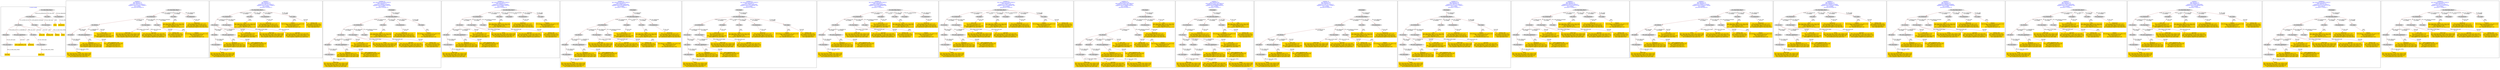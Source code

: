 digraph n0 {
fontcolor="blue"
remincross="true"
label="s01-cb.csv"
subgraph cluster_0 {
label="1-correct model"
n2[style="filled",color="white",fillcolor="lightgray",label="E12_Production1"];
n3[style="filled",color="white",fillcolor="lightgray",label="E21_Person1"];
n4[style="filled",color="white",fillcolor="lightgray",label="E55_Type1"];
n5[style="filled",color="white",fillcolor="lightgray",label="E52_Time-Span3"];
n6[style="filled",color="white",fillcolor="lightgray",label="E69_Death1"];
n7[style="filled",color="white",fillcolor="lightgray",label="E82_Actor_Appellation1"];
n8[style="filled",color="white",fillcolor="lightgray",label="E67_Birth1"];
n9[shape="plaintext",style="filled",fillcolor="gold",label="Actor_URI"];
n10[style="filled",color="white",fillcolor="lightgray",label="E22_Man-Made_Object1"];
n11[style="filled",color="white",fillcolor="lightgray",label="E35_Title1"];
n12[style="filled",color="white",fillcolor="lightgray",label="E54_Dimension1"];
n13[shape="plaintext",style="filled",fillcolor="gold",label="Title"];
n14[style="filled",color="white",fillcolor="lightgray",label="E52_Time-Span1"];
n15[shape="plaintext",style="filled",fillcolor="gold",label="Begin Date"];
n16[style="filled",color="white",fillcolor="lightgray",label="E52_Time-Span2"];
n17[shape="plaintext",style="filled",fillcolor="gold",label="End Date"];
n18[shape="plaintext",style="filled",fillcolor="gold",label="Dated"];
n19[shape="plaintext",style="filled",fillcolor="gold",label="Dimensions"];
n20[shape="plaintext",style="filled",fillcolor="gold",label="Medium_URI"];
n21[shape="plaintext",style="filled",fillcolor="gold",label="Medium"];
n22[shape="plaintext",style="filled",fillcolor="gold",label="Artist_Appellation_URI"];
n23[shape="plaintext",style="filled",fillcolor="gold",label="Attribution"];
}
subgraph cluster_1 {
label="candidate 0\nlink coherence:1.0\nnode coherence:1.0\nconfidence:0.4491235156994227\nmapping score:0.5330411718998075\ncost:18.99895\n-precision:0.84-recall:0.76"
n25[style="filled",color="white",fillcolor="lightgray",label="E12_Production1"];
n26[style="filled",color="white",fillcolor="lightgray",label="E21_Person1"];
n27[style="filled",color="white",fillcolor="lightgray",label="E52_Time-Span2"];
n28[style="filled",color="white",fillcolor="lightgray",label="E55_Type1"];
n29[style="filled",color="white",fillcolor="lightgray",label="E67_Birth1"];
n30[style="filled",color="white",fillcolor="lightgray",label="E82_Actor_Appellation1"];
n31[style="filled",color="white",fillcolor="lightgray",label="E22_Man-Made_Object1"];
n32[style="filled",color="white",fillcolor="lightgray",label="E35_Title1"];
n33[style="filled",color="white",fillcolor="lightgray",label="E54_Dimension1"];
n34[style="filled",color="white",fillcolor="lightgray",label="E52_Time-Span1"];
n35[shape="plaintext",style="filled",fillcolor="gold",label="Dimensions\n[E54_Dimension,P3_has_note,0.753]\n[E22_Man-Made_Object,P3_has_note,0.1]\n[E22_Man-Made_Object,classLink,0.08]\n[E73_Information_Object,P3_has_note,0.067]"];
n36[shape="plaintext",style="filled",fillcolor="gold",label="Medium_URI\n[E55_Type,classLink,0.405]\n[E57_Material,classLink,0.363]\n[E74_Group,classLink,0.2]\n[E55_Type,label,0.032]"];
n37[shape="plaintext",style="filled",fillcolor="gold",label="Begin Date\n[E52_Time-Span,P82_at_some_time_within,0.429]\n[E52_Time-Span,P82a_begin_of_the_begin,0.283]\n[E52_Time-Span,P82b_end_of_the_end,0.223]\n[E33_Linguistic_Object,P3_has_note,0.066]"];
n38[shape="plaintext",style="filled",fillcolor="gold",label="Attribution\n[E82_Actor_Appellation,label,0.375]\n[E22_Man-Made_Object,P3_has_note,0.255]\n[E73_Information_Object,P3_has_note,0.204]\n[E33_Linguistic_Object,P3_has_note,0.166]"];
n39[shape="plaintext",style="filled",fillcolor="gold",label="Medium\n[E29_Design_or_Procedure,P3_has_note,0.316]\n[E57_Material,label,0.274]\n[E55_Type,label,0.272]\n[E57_Material,classLink,0.139]"];
n40[shape="plaintext",style="filled",fillcolor="gold",label="Title\n[E22_Man-Made_Object,P3_has_note,0.292]\n[E73_Information_Object,P3_has_note,0.25]\n[E35_Title,label,0.244]\n[E33_Linguistic_Object,P3_has_note,0.215]"];
n41[shape="plaintext",style="filled",fillcolor="gold",label="Dated\n[E52_Time-Span,P82_at_some_time_within,0.458]\n[E52_Time-Span,P82a_begin_of_the_begin,0.202]\n[E52_Time-Span,P82b_end_of_the_end,0.18]\n[E12_Production,P3_has_note,0.161]"];
n42[shape="plaintext",style="filled",fillcolor="gold",label="End Date\n[E52_Time-Span,P82b_end_of_the_end,0.462]\n[E52_Time-Span,P82_at_some_time_within,0.374]\n[E52_Time-Span,P82a_begin_of_the_begin,0.111]\n[E33_Linguistic_Object,P3_has_note,0.054]"];
n43[shape="plaintext",style="filled",fillcolor="gold",label="Artist_Appellation_URI\n[E82_Actor_Appellation,classLink,0.86]\n[E21_Person,classLink,0.071]\n[E39_Actor,classLink,0.053]\n[E30_Right,P3_has_note,0.017]"];
n44[shape="plaintext",style="filled",fillcolor="gold",label="Actor_URI\n[E21_Person,classLink,0.379]\n[E39_Actor,classLink,0.272]\n[E82_Actor_Appellation,classLink,0.264]\n[E30_Right,P3_has_note,0.085]"];
}
subgraph cluster_2 {
label="candidate 1\nlink coherence:1.0\nnode coherence:1.0\nconfidence:0.4491235156994227\nmapping score:0.5330411718998075\ncost:18.99899\n-precision:0.79-recall:0.71"
n46[style="filled",color="white",fillcolor="lightgray",label="E12_Production1"];
n47[style="filled",color="white",fillcolor="lightgray",label="E21_Person1"];
n48[style="filled",color="white",fillcolor="lightgray",label="E52_Time-Span2"];
n49[style="filled",color="white",fillcolor="lightgray",label="E67_Birth1"];
n50[style="filled",color="white",fillcolor="lightgray",label="E82_Actor_Appellation1"];
n51[style="filled",color="white",fillcolor="lightgray",label="E22_Man-Made_Object1"];
n52[style="filled",color="white",fillcolor="lightgray",label="E35_Title1"];
n53[style="filled",color="white",fillcolor="lightgray",label="E54_Dimension1"];
n54[style="filled",color="white",fillcolor="lightgray",label="E55_Type2"];
n55[style="filled",color="white",fillcolor="lightgray",label="E52_Time-Span1"];
n56[shape="plaintext",style="filled",fillcolor="gold",label="Dimensions\n[E54_Dimension,P3_has_note,0.753]\n[E22_Man-Made_Object,P3_has_note,0.1]\n[E22_Man-Made_Object,classLink,0.08]\n[E73_Information_Object,P3_has_note,0.067]"];
n57[shape="plaintext",style="filled",fillcolor="gold",label="Begin Date\n[E52_Time-Span,P82_at_some_time_within,0.429]\n[E52_Time-Span,P82a_begin_of_the_begin,0.283]\n[E52_Time-Span,P82b_end_of_the_end,0.223]\n[E33_Linguistic_Object,P3_has_note,0.066]"];
n58[shape="plaintext",style="filled",fillcolor="gold",label="Attribution\n[E82_Actor_Appellation,label,0.375]\n[E22_Man-Made_Object,P3_has_note,0.255]\n[E73_Information_Object,P3_has_note,0.204]\n[E33_Linguistic_Object,P3_has_note,0.166]"];
n59[shape="plaintext",style="filled",fillcolor="gold",label="Medium\n[E29_Design_or_Procedure,P3_has_note,0.316]\n[E57_Material,label,0.274]\n[E55_Type,label,0.272]\n[E57_Material,classLink,0.139]"];
n60[shape="plaintext",style="filled",fillcolor="gold",label="Title\n[E22_Man-Made_Object,P3_has_note,0.292]\n[E73_Information_Object,P3_has_note,0.25]\n[E35_Title,label,0.244]\n[E33_Linguistic_Object,P3_has_note,0.215]"];
n61[shape="plaintext",style="filled",fillcolor="gold",label="Dated\n[E52_Time-Span,P82_at_some_time_within,0.458]\n[E52_Time-Span,P82a_begin_of_the_begin,0.202]\n[E52_Time-Span,P82b_end_of_the_end,0.18]\n[E12_Production,P3_has_note,0.161]"];
n62[shape="plaintext",style="filled",fillcolor="gold",label="End Date\n[E52_Time-Span,P82b_end_of_the_end,0.462]\n[E52_Time-Span,P82_at_some_time_within,0.374]\n[E52_Time-Span,P82a_begin_of_the_begin,0.111]\n[E33_Linguistic_Object,P3_has_note,0.054]"];
n63[shape="plaintext",style="filled",fillcolor="gold",label="Artist_Appellation_URI\n[E82_Actor_Appellation,classLink,0.86]\n[E21_Person,classLink,0.071]\n[E39_Actor,classLink,0.053]\n[E30_Right,P3_has_note,0.017]"];
n64[shape="plaintext",style="filled",fillcolor="gold",label="Medium_URI\n[E55_Type,classLink,0.405]\n[E57_Material,classLink,0.363]\n[E74_Group,classLink,0.2]\n[E55_Type,label,0.032]"];
n65[shape="plaintext",style="filled",fillcolor="gold",label="Actor_URI\n[E21_Person,classLink,0.379]\n[E39_Actor,classLink,0.272]\n[E82_Actor_Appellation,classLink,0.264]\n[E30_Right,P3_has_note,0.085]"];
}
subgraph cluster_3 {
label="candidate 10\nlink coherence:0.9523809523809523\nnode coherence:1.0\nconfidence:0.4380087252490905\nmapping score:0.5126695750830302\ncost:20.99879\n-precision:0.76-recall:0.76"
n67[style="filled",color="white",fillcolor="lightgray",label="E12_Production1"];
n68[style="filled",color="white",fillcolor="lightgray",label="E21_Person1"];
n69[style="filled",color="white",fillcolor="lightgray",label="E52_Time-Span2"];
n70[style="filled",color="white",fillcolor="lightgray",label="E55_Type1"];
n71[style="filled",color="white",fillcolor="lightgray",label="E67_Birth1"];
n72[style="filled",color="white",fillcolor="lightgray",label="E82_Actor_Appellation1"];
n73[style="filled",color="white",fillcolor="lightgray",label="E22_Man-Made_Object1"];
n74[style="filled",color="white",fillcolor="lightgray",label="E35_Title1"];
n75[style="filled",color="white",fillcolor="lightgray",label="E54_Dimension1"];
n76[style="filled",color="white",fillcolor="lightgray",label="E55_Type2"];
n77[style="filled",color="white",fillcolor="lightgray",label="E38_Image1"];
n78[style="filled",color="white",fillcolor="lightgray",label="E52_Time-Span1"];
n79[shape="plaintext",style="filled",fillcolor="gold",label="Dimensions\n[E54_Dimension,P3_has_note,0.753]\n[E22_Man-Made_Object,P3_has_note,0.1]\n[E22_Man-Made_Object,classLink,0.08]\n[E73_Information_Object,P3_has_note,0.067]"];
n80[shape="plaintext",style="filled",fillcolor="gold",label="Medium_URI\n[E55_Type,classLink,0.405]\n[E57_Material,classLink,0.363]\n[E74_Group,classLink,0.2]\n[E55_Type,label,0.032]"];
n81[shape="plaintext",style="filled",fillcolor="gold",label="Dated\n[E52_Time-Span,P82_at_some_time_within,0.458]\n[E52_Time-Span,P82a_begin_of_the_begin,0.202]\n[E52_Time-Span,P82b_end_of_the_end,0.18]\n[E12_Production,P3_has_note,0.161]"];
n82[shape="plaintext",style="filled",fillcolor="gold",label="Attribution\n[E82_Actor_Appellation,label,0.375]\n[E22_Man-Made_Object,P3_has_note,0.255]\n[E73_Information_Object,P3_has_note,0.204]\n[E33_Linguistic_Object,P3_has_note,0.166]"];
n83[shape="plaintext",style="filled",fillcolor="gold",label="Medium\n[E29_Design_or_Procedure,P3_has_note,0.316]\n[E57_Material,label,0.274]\n[E55_Type,label,0.272]\n[E57_Material,classLink,0.139]"];
n84[shape="plaintext",style="filled",fillcolor="gold",label="Title\n[E22_Man-Made_Object,P3_has_note,0.292]\n[E73_Information_Object,P3_has_note,0.25]\n[E35_Title,label,0.244]\n[E33_Linguistic_Object,P3_has_note,0.215]"];
n85[shape="plaintext",style="filled",fillcolor="gold",label="Begin Date\n[E52_Time-Span,P82_at_some_time_within,0.429]\n[E52_Time-Span,P82a_begin_of_the_begin,0.283]\n[E52_Time-Span,P82b_end_of_the_end,0.223]\n[E33_Linguistic_Object,P3_has_note,0.066]"];
n86[shape="plaintext",style="filled",fillcolor="gold",label="End Date\n[E52_Time-Span,P82b_end_of_the_end,0.462]\n[E52_Time-Span,P82_at_some_time_within,0.374]\n[E52_Time-Span,P82a_begin_of_the_begin,0.111]\n[E33_Linguistic_Object,P3_has_note,0.054]"];
n87[shape="plaintext",style="filled",fillcolor="gold",label="Artist_Appellation_URI\n[E82_Actor_Appellation,classLink,0.86]\n[E21_Person,classLink,0.071]\n[E39_Actor,classLink,0.053]\n[E30_Right,P3_has_note,0.017]"];
n88[shape="plaintext",style="filled",fillcolor="gold",label="Actor_URI\n[E21_Person,classLink,0.379]\n[E39_Actor,classLink,0.272]\n[E82_Actor_Appellation,classLink,0.264]\n[E30_Right,P3_has_note,0.085]"];
}
subgraph cluster_4 {
label="candidate 11\nlink coherence:0.9523809523809523\nnode coherence:1.0\nconfidence:0.4380087252490905\nmapping score:0.5126695750830302\ncost:20.99891\n-precision:0.76-recall:0.76"
n90[style="filled",color="white",fillcolor="lightgray",label="E12_Production1"];
n91[style="filled",color="white",fillcolor="lightgray",label="E21_Person1"];
n92[style="filled",color="white",fillcolor="lightgray",label="E52_Time-Span2"];
n93[style="filled",color="white",fillcolor="lightgray",label="E55_Type1"];
n94[style="filled",color="white",fillcolor="lightgray",label="E67_Birth1"];
n95[style="filled",color="white",fillcolor="lightgray",label="E82_Actor_Appellation1"];
n96[style="filled",color="white",fillcolor="lightgray",label="E22_Man-Made_Object1"];
n97[style="filled",color="white",fillcolor="lightgray",label="E35_Title1"];
n98[style="filled",color="white",fillcolor="lightgray",label="E38_Image1"];
n99[style="filled",color="white",fillcolor="lightgray",label="E54_Dimension1"];
n100[style="filled",color="white",fillcolor="lightgray",label="E55_Type2"];
n101[style="filled",color="white",fillcolor="lightgray",label="E52_Time-Span1"];
n102[shape="plaintext",style="filled",fillcolor="gold",label="Dimensions\n[E54_Dimension,P3_has_note,0.753]\n[E22_Man-Made_Object,P3_has_note,0.1]\n[E22_Man-Made_Object,classLink,0.08]\n[E73_Information_Object,P3_has_note,0.067]"];
n103[shape="plaintext",style="filled",fillcolor="gold",label="Medium_URI\n[E55_Type,classLink,0.405]\n[E57_Material,classLink,0.363]\n[E74_Group,classLink,0.2]\n[E55_Type,label,0.032]"];
n104[shape="plaintext",style="filled",fillcolor="gold",label="Dated\n[E52_Time-Span,P82_at_some_time_within,0.458]\n[E52_Time-Span,P82a_begin_of_the_begin,0.202]\n[E52_Time-Span,P82b_end_of_the_end,0.18]\n[E12_Production,P3_has_note,0.161]"];
n105[shape="plaintext",style="filled",fillcolor="gold",label="Attribution\n[E82_Actor_Appellation,label,0.375]\n[E22_Man-Made_Object,P3_has_note,0.255]\n[E73_Information_Object,P3_has_note,0.204]\n[E33_Linguistic_Object,P3_has_note,0.166]"];
n106[shape="plaintext",style="filled",fillcolor="gold",label="Medium\n[E29_Design_or_Procedure,P3_has_note,0.316]\n[E57_Material,label,0.274]\n[E55_Type,label,0.272]\n[E57_Material,classLink,0.139]"];
n107[shape="plaintext",style="filled",fillcolor="gold",label="Title\n[E22_Man-Made_Object,P3_has_note,0.292]\n[E73_Information_Object,P3_has_note,0.25]\n[E35_Title,label,0.244]\n[E33_Linguistic_Object,P3_has_note,0.215]"];
n108[shape="plaintext",style="filled",fillcolor="gold",label="Begin Date\n[E52_Time-Span,P82_at_some_time_within,0.429]\n[E52_Time-Span,P82a_begin_of_the_begin,0.283]\n[E52_Time-Span,P82b_end_of_the_end,0.223]\n[E33_Linguistic_Object,P3_has_note,0.066]"];
n109[shape="plaintext",style="filled",fillcolor="gold",label="End Date\n[E52_Time-Span,P82b_end_of_the_end,0.462]\n[E52_Time-Span,P82_at_some_time_within,0.374]\n[E52_Time-Span,P82a_begin_of_the_begin,0.111]\n[E33_Linguistic_Object,P3_has_note,0.054]"];
n110[shape="plaintext",style="filled",fillcolor="gold",label="Artist_Appellation_URI\n[E82_Actor_Appellation,classLink,0.86]\n[E21_Person,classLink,0.071]\n[E39_Actor,classLink,0.053]\n[E30_Right,P3_has_note,0.017]"];
n111[shape="plaintext",style="filled",fillcolor="gold",label="Actor_URI\n[E21_Person,classLink,0.379]\n[E39_Actor,classLink,0.272]\n[E82_Actor_Appellation,classLink,0.264]\n[E30_Right,P3_has_note,0.085]"];
}
subgraph cluster_5 {
label="candidate 12\nlink coherence:0.9523809523809523\nnode coherence:1.0\nconfidence:0.4196871946920804\nmapping score:0.5232290648973601\ncost:20.99883\n-precision:0.71-recall:0.71"
n113[style="filled",color="white",fillcolor="lightgray",label="E12_Production1"];
n114[style="filled",color="white",fillcolor="lightgray",label="E21_Person1"];
n115[style="filled",color="white",fillcolor="lightgray",label="E52_Time-Span2"];
n116[style="filled",color="white",fillcolor="lightgray",label="E55_Type1"];
n117[style="filled",color="white",fillcolor="lightgray",label="E67_Birth1"];
n118[style="filled",color="white",fillcolor="lightgray",label="E82_Actor_Appellation1"];
n119[style="filled",color="white",fillcolor="lightgray",label="E22_Man-Made_Object1"];
n120[style="filled",color="white",fillcolor="lightgray",label="E30_Right1"];
n121[style="filled",color="white",fillcolor="lightgray",label="E35_Title1"];
n122[style="filled",color="white",fillcolor="lightgray",label="E54_Dimension1"];
n123[style="filled",color="white",fillcolor="lightgray",label="E38_Image1"];
n124[style="filled",color="white",fillcolor="lightgray",label="E52_Time-Span1"];
n125[shape="plaintext",style="filled",fillcolor="gold",label="Dimensions\n[E54_Dimension,P3_has_note,0.753]\n[E22_Man-Made_Object,P3_has_note,0.1]\n[E22_Man-Made_Object,classLink,0.08]\n[E73_Information_Object,P3_has_note,0.067]"];
n126[shape="plaintext",style="filled",fillcolor="gold",label="Medium_URI\n[E55_Type,classLink,0.405]\n[E57_Material,classLink,0.363]\n[E74_Group,classLink,0.2]\n[E55_Type,label,0.032]"];
n127[shape="plaintext",style="filled",fillcolor="gold",label="Begin Date\n[E52_Time-Span,P82_at_some_time_within,0.429]\n[E52_Time-Span,P82a_begin_of_the_begin,0.283]\n[E52_Time-Span,P82b_end_of_the_end,0.223]\n[E33_Linguistic_Object,P3_has_note,0.066]"];
n128[shape="plaintext",style="filled",fillcolor="gold",label="Attribution\n[E82_Actor_Appellation,label,0.375]\n[E22_Man-Made_Object,P3_has_note,0.255]\n[E73_Information_Object,P3_has_note,0.204]\n[E33_Linguistic_Object,P3_has_note,0.166]"];
n129[shape="plaintext",style="filled",fillcolor="gold",label="Medium\n[E29_Design_or_Procedure,P3_has_note,0.316]\n[E57_Material,label,0.274]\n[E55_Type,label,0.272]\n[E57_Material,classLink,0.139]"];
n130[shape="plaintext",style="filled",fillcolor="gold",label="Title\n[E22_Man-Made_Object,P3_has_note,0.292]\n[E73_Information_Object,P3_has_note,0.25]\n[E35_Title,label,0.244]\n[E33_Linguistic_Object,P3_has_note,0.215]"];
n131[shape="plaintext",style="filled",fillcolor="gold",label="Dated\n[E52_Time-Span,P82_at_some_time_within,0.458]\n[E52_Time-Span,P82a_begin_of_the_begin,0.202]\n[E52_Time-Span,P82b_end_of_the_end,0.18]\n[E12_Production,P3_has_note,0.161]"];
n132[shape="plaintext",style="filled",fillcolor="gold",label="Actor_URI\n[E21_Person,classLink,0.379]\n[E39_Actor,classLink,0.272]\n[E82_Actor_Appellation,classLink,0.264]\n[E30_Right,P3_has_note,0.085]"];
n133[shape="plaintext",style="filled",fillcolor="gold",label="End Date\n[E52_Time-Span,P82b_end_of_the_end,0.462]\n[E52_Time-Span,P82_at_some_time_within,0.374]\n[E52_Time-Span,P82a_begin_of_the_begin,0.111]\n[E33_Linguistic_Object,P3_has_note,0.054]"];
n134[shape="plaintext",style="filled",fillcolor="gold",label="Artist_Appellation_URI\n[E82_Actor_Appellation,classLink,0.86]\n[E21_Person,classLink,0.071]\n[E39_Actor,classLink,0.053]\n[E30_Right,P3_has_note,0.017]"];
}
subgraph cluster_6 {
label="candidate 13\nlink coherence:0.9523809523809523\nnode coherence:1.0\nconfidence:0.4196871946920804\nmapping score:0.5232290648973601\ncost:20.99887\n-precision:0.67-recall:0.67"
n136[style="filled",color="white",fillcolor="lightgray",label="E12_Production1"];
n137[style="filled",color="white",fillcolor="lightgray",label="E21_Person1"];
n138[style="filled",color="white",fillcolor="lightgray",label="E52_Time-Span2"];
n139[style="filled",color="white",fillcolor="lightgray",label="E67_Birth1"];
n140[style="filled",color="white",fillcolor="lightgray",label="E82_Actor_Appellation1"];
n141[style="filled",color="white",fillcolor="lightgray",label="E22_Man-Made_Object1"];
n142[style="filled",color="white",fillcolor="lightgray",label="E30_Right1"];
n143[style="filled",color="white",fillcolor="lightgray",label="E35_Title1"];
n144[style="filled",color="white",fillcolor="lightgray",label="E54_Dimension1"];
n145[style="filled",color="white",fillcolor="lightgray",label="E55_Type2"];
n146[style="filled",color="white",fillcolor="lightgray",label="E38_Image1"];
n147[style="filled",color="white",fillcolor="lightgray",label="E52_Time-Span1"];
n148[shape="plaintext",style="filled",fillcolor="gold",label="Dimensions\n[E54_Dimension,P3_has_note,0.753]\n[E22_Man-Made_Object,P3_has_note,0.1]\n[E22_Man-Made_Object,classLink,0.08]\n[E73_Information_Object,P3_has_note,0.067]"];
n149[shape="plaintext",style="filled",fillcolor="gold",label="Begin Date\n[E52_Time-Span,P82_at_some_time_within,0.429]\n[E52_Time-Span,P82a_begin_of_the_begin,0.283]\n[E52_Time-Span,P82b_end_of_the_end,0.223]\n[E33_Linguistic_Object,P3_has_note,0.066]"];
n150[shape="plaintext",style="filled",fillcolor="gold",label="Attribution\n[E82_Actor_Appellation,label,0.375]\n[E22_Man-Made_Object,P3_has_note,0.255]\n[E73_Information_Object,P3_has_note,0.204]\n[E33_Linguistic_Object,P3_has_note,0.166]"];
n151[shape="plaintext",style="filled",fillcolor="gold",label="Medium\n[E29_Design_or_Procedure,P3_has_note,0.316]\n[E57_Material,label,0.274]\n[E55_Type,label,0.272]\n[E57_Material,classLink,0.139]"];
n152[shape="plaintext",style="filled",fillcolor="gold",label="Title\n[E22_Man-Made_Object,P3_has_note,0.292]\n[E73_Information_Object,P3_has_note,0.25]\n[E35_Title,label,0.244]\n[E33_Linguistic_Object,P3_has_note,0.215]"];
n153[shape="plaintext",style="filled",fillcolor="gold",label="Dated\n[E52_Time-Span,P82_at_some_time_within,0.458]\n[E52_Time-Span,P82a_begin_of_the_begin,0.202]\n[E52_Time-Span,P82b_end_of_the_end,0.18]\n[E12_Production,P3_has_note,0.161]"];
n154[shape="plaintext",style="filled",fillcolor="gold",label="Actor_URI\n[E21_Person,classLink,0.379]\n[E39_Actor,classLink,0.272]\n[E82_Actor_Appellation,classLink,0.264]\n[E30_Right,P3_has_note,0.085]"];
n155[shape="plaintext",style="filled",fillcolor="gold",label="End Date\n[E52_Time-Span,P82b_end_of_the_end,0.462]\n[E52_Time-Span,P82_at_some_time_within,0.374]\n[E52_Time-Span,P82a_begin_of_the_begin,0.111]\n[E33_Linguistic_Object,P3_has_note,0.054]"];
n156[shape="plaintext",style="filled",fillcolor="gold",label="Artist_Appellation_URI\n[E82_Actor_Appellation,classLink,0.86]\n[E21_Person,classLink,0.071]\n[E39_Actor,classLink,0.053]\n[E30_Right,P3_has_note,0.017]"];
n157[shape="plaintext",style="filled",fillcolor="gold",label="Medium_URI\n[E55_Type,classLink,0.405]\n[E57_Material,classLink,0.363]\n[E74_Group,classLink,0.2]\n[E55_Type,label,0.032]"];
}
subgraph cluster_7 {
label="candidate 14\nlink coherence:0.9523809523809523\nnode coherence:1.0\nconfidence:0.4196871946920804\nmapping score:0.5232290648973601\ncost:20.99895\n-precision:0.71-recall:0.71"
n159[style="filled",color="white",fillcolor="lightgray",label="E12_Production1"];
n160[style="filled",color="white",fillcolor="lightgray",label="E21_Person1"];
n161[style="filled",color="white",fillcolor="lightgray",label="E52_Time-Span2"];
n162[style="filled",color="white",fillcolor="lightgray",label="E55_Type1"];
n163[style="filled",color="white",fillcolor="lightgray",label="E67_Birth1"];
n164[style="filled",color="white",fillcolor="lightgray",label="E82_Actor_Appellation1"];
n165[style="filled",color="white",fillcolor="lightgray",label="E22_Man-Made_Object1"];
n166[style="filled",color="white",fillcolor="lightgray",label="E30_Right1"];
n167[style="filled",color="white",fillcolor="lightgray",label="E35_Title1"];
n168[style="filled",color="white",fillcolor="lightgray",label="E38_Image1"];
n169[style="filled",color="white",fillcolor="lightgray",label="E54_Dimension1"];
n170[style="filled",color="white",fillcolor="lightgray",label="E52_Time-Span1"];
n171[shape="plaintext",style="filled",fillcolor="gold",label="Dimensions\n[E54_Dimension,P3_has_note,0.753]\n[E22_Man-Made_Object,P3_has_note,0.1]\n[E22_Man-Made_Object,classLink,0.08]\n[E73_Information_Object,P3_has_note,0.067]"];
n172[shape="plaintext",style="filled",fillcolor="gold",label="Medium_URI\n[E55_Type,classLink,0.405]\n[E57_Material,classLink,0.363]\n[E74_Group,classLink,0.2]\n[E55_Type,label,0.032]"];
n173[shape="plaintext",style="filled",fillcolor="gold",label="Begin Date\n[E52_Time-Span,P82_at_some_time_within,0.429]\n[E52_Time-Span,P82a_begin_of_the_begin,0.283]\n[E52_Time-Span,P82b_end_of_the_end,0.223]\n[E33_Linguistic_Object,P3_has_note,0.066]"];
n174[shape="plaintext",style="filled",fillcolor="gold",label="Attribution\n[E82_Actor_Appellation,label,0.375]\n[E22_Man-Made_Object,P3_has_note,0.255]\n[E73_Information_Object,P3_has_note,0.204]\n[E33_Linguistic_Object,P3_has_note,0.166]"];
n175[shape="plaintext",style="filled",fillcolor="gold",label="Medium\n[E29_Design_or_Procedure,P3_has_note,0.316]\n[E57_Material,label,0.274]\n[E55_Type,label,0.272]\n[E57_Material,classLink,0.139]"];
n176[shape="plaintext",style="filled",fillcolor="gold",label="Title\n[E22_Man-Made_Object,P3_has_note,0.292]\n[E73_Information_Object,P3_has_note,0.25]\n[E35_Title,label,0.244]\n[E33_Linguistic_Object,P3_has_note,0.215]"];
n177[shape="plaintext",style="filled",fillcolor="gold",label="Dated\n[E52_Time-Span,P82_at_some_time_within,0.458]\n[E52_Time-Span,P82a_begin_of_the_begin,0.202]\n[E52_Time-Span,P82b_end_of_the_end,0.18]\n[E12_Production,P3_has_note,0.161]"];
n178[shape="plaintext",style="filled",fillcolor="gold",label="Actor_URI\n[E21_Person,classLink,0.379]\n[E39_Actor,classLink,0.272]\n[E82_Actor_Appellation,classLink,0.264]\n[E30_Right,P3_has_note,0.085]"];
n179[shape="plaintext",style="filled",fillcolor="gold",label="End Date\n[E52_Time-Span,P82b_end_of_the_end,0.462]\n[E52_Time-Span,P82_at_some_time_within,0.374]\n[E52_Time-Span,P82a_begin_of_the_begin,0.111]\n[E33_Linguistic_Object,P3_has_note,0.054]"];
n180[shape="plaintext",style="filled",fillcolor="gold",label="Artist_Appellation_URI\n[E82_Actor_Appellation,classLink,0.86]\n[E21_Person,classLink,0.071]\n[E39_Actor,classLink,0.053]\n[E30_Right,P3_has_note,0.017]"];
}
subgraph cluster_8 {
label="candidate 15\nlink coherence:0.9523809523809523\nnode coherence:1.0\nconfidence:0.4196871946920804\nmapping score:0.5232290648973601\ncost:20.99899\n-precision:0.67-recall:0.67"
n182[style="filled",color="white",fillcolor="lightgray",label="E12_Production1"];
n183[style="filled",color="white",fillcolor="lightgray",label="E21_Person1"];
n184[style="filled",color="white",fillcolor="lightgray",label="E52_Time-Span2"];
n185[style="filled",color="white",fillcolor="lightgray",label="E67_Birth1"];
n186[style="filled",color="white",fillcolor="lightgray",label="E82_Actor_Appellation1"];
n187[style="filled",color="white",fillcolor="lightgray",label="E22_Man-Made_Object1"];
n188[style="filled",color="white",fillcolor="lightgray",label="E30_Right1"];
n189[style="filled",color="white",fillcolor="lightgray",label="E35_Title1"];
n190[style="filled",color="white",fillcolor="lightgray",label="E38_Image1"];
n191[style="filled",color="white",fillcolor="lightgray",label="E54_Dimension1"];
n192[style="filled",color="white",fillcolor="lightgray",label="E55_Type2"];
n193[style="filled",color="white",fillcolor="lightgray",label="E52_Time-Span1"];
n194[shape="plaintext",style="filled",fillcolor="gold",label="Dimensions\n[E54_Dimension,P3_has_note,0.753]\n[E22_Man-Made_Object,P3_has_note,0.1]\n[E22_Man-Made_Object,classLink,0.08]\n[E73_Information_Object,P3_has_note,0.067]"];
n195[shape="plaintext",style="filled",fillcolor="gold",label="Begin Date\n[E52_Time-Span,P82_at_some_time_within,0.429]\n[E52_Time-Span,P82a_begin_of_the_begin,0.283]\n[E52_Time-Span,P82b_end_of_the_end,0.223]\n[E33_Linguistic_Object,P3_has_note,0.066]"];
n196[shape="plaintext",style="filled",fillcolor="gold",label="Attribution\n[E82_Actor_Appellation,label,0.375]\n[E22_Man-Made_Object,P3_has_note,0.255]\n[E73_Information_Object,P3_has_note,0.204]\n[E33_Linguistic_Object,P3_has_note,0.166]"];
n197[shape="plaintext",style="filled",fillcolor="gold",label="Medium\n[E29_Design_or_Procedure,P3_has_note,0.316]\n[E57_Material,label,0.274]\n[E55_Type,label,0.272]\n[E57_Material,classLink,0.139]"];
n198[shape="plaintext",style="filled",fillcolor="gold",label="Title\n[E22_Man-Made_Object,P3_has_note,0.292]\n[E73_Information_Object,P3_has_note,0.25]\n[E35_Title,label,0.244]\n[E33_Linguistic_Object,P3_has_note,0.215]"];
n199[shape="plaintext",style="filled",fillcolor="gold",label="Dated\n[E52_Time-Span,P82_at_some_time_within,0.458]\n[E52_Time-Span,P82a_begin_of_the_begin,0.202]\n[E52_Time-Span,P82b_end_of_the_end,0.18]\n[E12_Production,P3_has_note,0.161]"];
n200[shape="plaintext",style="filled",fillcolor="gold",label="Actor_URI\n[E21_Person,classLink,0.379]\n[E39_Actor,classLink,0.272]\n[E82_Actor_Appellation,classLink,0.264]\n[E30_Right,P3_has_note,0.085]"];
n201[shape="plaintext",style="filled",fillcolor="gold",label="End Date\n[E52_Time-Span,P82b_end_of_the_end,0.462]\n[E52_Time-Span,P82_at_some_time_within,0.374]\n[E52_Time-Span,P82a_begin_of_the_begin,0.111]\n[E33_Linguistic_Object,P3_has_note,0.054]"];
n202[shape="plaintext",style="filled",fillcolor="gold",label="Artist_Appellation_URI\n[E82_Actor_Appellation,classLink,0.86]\n[E21_Person,classLink,0.071]\n[E39_Actor,classLink,0.053]\n[E30_Right,P3_has_note,0.017]"];
n203[shape="plaintext",style="filled",fillcolor="gold",label="Medium_URI\n[E55_Type,classLink,0.405]\n[E57_Material,classLink,0.363]\n[E74_Group,classLink,0.2]\n[E55_Type,label,0.032]"];
}
subgraph cluster_9 {
label="candidate 16\nlink coherence:0.95\nnode coherence:0.9411764705882353\nconfidence:0.4684635882146936\nmapping score:0.5198800196009762\ncost:118.99891\n-precision:0.8-recall:0.76"
n205[style="filled",color="white",fillcolor="lightgray",label="E12_Production1"];
n206[style="filled",color="white",fillcolor="lightgray",label="E21_Person1"];
n207[style="filled",color="white",fillcolor="lightgray",label="E55_Type1"];
n208[style="filled",color="white",fillcolor="lightgray",label="E67_Birth1"];
n209[style="filled",color="white",fillcolor="lightgray",label="E69_Death1"];
n210[style="filled",color="white",fillcolor="lightgray",label="E82_Actor_Appellation1"];
n211[style="filled",color="white",fillcolor="lightgray",label="E22_Man-Made_Object1"];
n212[style="filled",color="white",fillcolor="lightgray",label="E54_Dimension1"];
n213[style="filled",color="white",fillcolor="lightgray",label="E38_Image1"];
n214[style="filled",color="white",fillcolor="lightgray",label="E52_Time-Span1"];
n215[style="filled",color="white",fillcolor="lightgray",label="E52_Time-Span3"];
n216[shape="plaintext",style="filled",fillcolor="gold",label="Dimensions\n[E54_Dimension,P3_has_note,0.753]\n[E22_Man-Made_Object,P3_has_note,0.1]\n[E22_Man-Made_Object,classLink,0.08]\n[E73_Information_Object,P3_has_note,0.067]"];
n217[shape="plaintext",style="filled",fillcolor="gold",label="Medium_URI\n[E55_Type,classLink,0.405]\n[E57_Material,classLink,0.363]\n[E74_Group,classLink,0.2]\n[E55_Type,label,0.032]"];
n218[shape="plaintext",style="filled",fillcolor="gold",label="Attribution\n[E82_Actor_Appellation,label,0.375]\n[E22_Man-Made_Object,P3_has_note,0.255]\n[E73_Information_Object,P3_has_note,0.204]\n[E33_Linguistic_Object,P3_has_note,0.166]"];
n219[shape="plaintext",style="filled",fillcolor="gold",label="Medium\n[E29_Design_or_Procedure,P3_has_note,0.316]\n[E57_Material,label,0.274]\n[E55_Type,label,0.272]\n[E57_Material,classLink,0.139]"];
n220[shape="plaintext",style="filled",fillcolor="gold",label="Title\n[E22_Man-Made_Object,P3_has_note,0.292]\n[E73_Information_Object,P3_has_note,0.25]\n[E35_Title,label,0.244]\n[E33_Linguistic_Object,P3_has_note,0.215]"];
n221[shape="plaintext",style="filled",fillcolor="gold",label="Begin Date\n[E52_Time-Span,P82_at_some_time_within,0.429]\n[E52_Time-Span,P82a_begin_of_the_begin,0.283]\n[E52_Time-Span,P82b_end_of_the_end,0.223]\n[E33_Linguistic_Object,P3_has_note,0.066]"];
n222[shape="plaintext",style="filled",fillcolor="gold",label="Dated\n[E52_Time-Span,P82_at_some_time_within,0.458]\n[E52_Time-Span,P82a_begin_of_the_begin,0.202]\n[E52_Time-Span,P82b_end_of_the_end,0.18]\n[E12_Production,P3_has_note,0.161]"];
n223[shape="plaintext",style="filled",fillcolor="gold",label="End Date\n[E52_Time-Span,P82b_end_of_the_end,0.462]\n[E52_Time-Span,P82_at_some_time_within,0.374]\n[E52_Time-Span,P82a_begin_of_the_begin,0.111]\n[E33_Linguistic_Object,P3_has_note,0.054]"];
n224[shape="plaintext",style="filled",fillcolor="gold",label="Artist_Appellation_URI\n[E82_Actor_Appellation,classLink,0.86]\n[E21_Person,classLink,0.071]\n[E39_Actor,classLink,0.053]\n[E30_Right,P3_has_note,0.017]"];
n225[shape="plaintext",style="filled",fillcolor="gold",label="Actor_URI\n[E21_Person,classLink,0.379]\n[E39_Actor,classLink,0.272]\n[E82_Actor_Appellation,classLink,0.264]\n[E30_Right,P3_has_note,0.085]"];
}
subgraph cluster_10 {
label="candidate 17\nlink coherence:0.95\nnode coherence:0.9411764705882353\nconfidence:0.4684635882146936\nmapping score:0.5198800196009762\ncost:118.99895\n-precision:0.75-recall:0.71"
n227[style="filled",color="white",fillcolor="lightgray",label="E12_Production1"];
n228[style="filled",color="white",fillcolor="lightgray",label="E21_Person1"];
n229[style="filled",color="white",fillcolor="lightgray",label="E67_Birth1"];
n230[style="filled",color="white",fillcolor="lightgray",label="E69_Death1"];
n231[style="filled",color="white",fillcolor="lightgray",label="E82_Actor_Appellation1"];
n232[style="filled",color="white",fillcolor="lightgray",label="E22_Man-Made_Object1"];
n233[style="filled",color="white",fillcolor="lightgray",label="E54_Dimension1"];
n234[style="filled",color="white",fillcolor="lightgray",label="E55_Type2"];
n235[style="filled",color="white",fillcolor="lightgray",label="E38_Image1"];
n236[style="filled",color="white",fillcolor="lightgray",label="E52_Time-Span1"];
n237[style="filled",color="white",fillcolor="lightgray",label="E52_Time-Span3"];
n238[shape="plaintext",style="filled",fillcolor="gold",label="Dimensions\n[E54_Dimension,P3_has_note,0.753]\n[E22_Man-Made_Object,P3_has_note,0.1]\n[E22_Man-Made_Object,classLink,0.08]\n[E73_Information_Object,P3_has_note,0.067]"];
n239[shape="plaintext",style="filled",fillcolor="gold",label="Attribution\n[E82_Actor_Appellation,label,0.375]\n[E22_Man-Made_Object,P3_has_note,0.255]\n[E73_Information_Object,P3_has_note,0.204]\n[E33_Linguistic_Object,P3_has_note,0.166]"];
n240[shape="plaintext",style="filled",fillcolor="gold",label="Title\n[E22_Man-Made_Object,P3_has_note,0.292]\n[E73_Information_Object,P3_has_note,0.25]\n[E35_Title,label,0.244]\n[E33_Linguistic_Object,P3_has_note,0.215]"];
n241[shape="plaintext",style="filled",fillcolor="gold",label="Medium\n[E29_Design_or_Procedure,P3_has_note,0.316]\n[E57_Material,label,0.274]\n[E55_Type,label,0.272]\n[E57_Material,classLink,0.139]"];
n242[shape="plaintext",style="filled",fillcolor="gold",label="Begin Date\n[E52_Time-Span,P82_at_some_time_within,0.429]\n[E52_Time-Span,P82a_begin_of_the_begin,0.283]\n[E52_Time-Span,P82b_end_of_the_end,0.223]\n[E33_Linguistic_Object,P3_has_note,0.066]"];
n243[shape="plaintext",style="filled",fillcolor="gold",label="Dated\n[E52_Time-Span,P82_at_some_time_within,0.458]\n[E52_Time-Span,P82a_begin_of_the_begin,0.202]\n[E52_Time-Span,P82b_end_of_the_end,0.18]\n[E12_Production,P3_has_note,0.161]"];
n244[shape="plaintext",style="filled",fillcolor="gold",label="End Date\n[E52_Time-Span,P82b_end_of_the_end,0.462]\n[E52_Time-Span,P82_at_some_time_within,0.374]\n[E52_Time-Span,P82a_begin_of_the_begin,0.111]\n[E33_Linguistic_Object,P3_has_note,0.054]"];
n245[shape="plaintext",style="filled",fillcolor="gold",label="Artist_Appellation_URI\n[E82_Actor_Appellation,classLink,0.86]\n[E21_Person,classLink,0.071]\n[E39_Actor,classLink,0.053]\n[E30_Right,P3_has_note,0.017]"];
n246[shape="plaintext",style="filled",fillcolor="gold",label="Medium_URI\n[E55_Type,classLink,0.405]\n[E57_Material,classLink,0.363]\n[E74_Group,classLink,0.2]\n[E55_Type,label,0.032]"];
n247[shape="plaintext",style="filled",fillcolor="gold",label="Actor_URI\n[E21_Person,classLink,0.379]\n[E39_Actor,classLink,0.272]\n[E82_Actor_Appellation,classLink,0.264]\n[E30_Right,P3_has_note,0.085]"];
}
subgraph cluster_11 {
label="candidate 18\nlink coherence:0.95\nnode coherence:1.0\nconfidence:0.4491235156994227\nmapping score:0.5330411718998075\ncost:19.99883\n-precision:0.8-recall:0.76"
n249[style="filled",color="white",fillcolor="lightgray",label="E12_Production1"];
n250[style="filled",color="white",fillcolor="lightgray",label="E21_Person1"];
n251[style="filled",color="white",fillcolor="lightgray",label="E52_Time-Span2"];
n252[style="filled",color="white",fillcolor="lightgray",label="E55_Type1"];
n253[style="filled",color="white",fillcolor="lightgray",label="E67_Birth1"];
n254[style="filled",color="white",fillcolor="lightgray",label="E82_Actor_Appellation1"];
n255[style="filled",color="white",fillcolor="lightgray",label="E22_Man-Made_Object1"];
n256[style="filled",color="white",fillcolor="lightgray",label="E35_Title1"];
n257[style="filled",color="white",fillcolor="lightgray",label="E54_Dimension1"];
n258[style="filled",color="white",fillcolor="lightgray",label="E38_Image1"];
n259[style="filled",color="white",fillcolor="lightgray",label="E52_Time-Span1"];
n260[shape="plaintext",style="filled",fillcolor="gold",label="Dimensions\n[E54_Dimension,P3_has_note,0.753]\n[E22_Man-Made_Object,P3_has_note,0.1]\n[E22_Man-Made_Object,classLink,0.08]\n[E73_Information_Object,P3_has_note,0.067]"];
n261[shape="plaintext",style="filled",fillcolor="gold",label="Medium_URI\n[E55_Type,classLink,0.405]\n[E57_Material,classLink,0.363]\n[E74_Group,classLink,0.2]\n[E55_Type,label,0.032]"];
n262[shape="plaintext",style="filled",fillcolor="gold",label="Begin Date\n[E52_Time-Span,P82_at_some_time_within,0.429]\n[E52_Time-Span,P82a_begin_of_the_begin,0.283]\n[E52_Time-Span,P82b_end_of_the_end,0.223]\n[E33_Linguistic_Object,P3_has_note,0.066]"];
n263[shape="plaintext",style="filled",fillcolor="gold",label="Attribution\n[E82_Actor_Appellation,label,0.375]\n[E22_Man-Made_Object,P3_has_note,0.255]\n[E73_Information_Object,P3_has_note,0.204]\n[E33_Linguistic_Object,P3_has_note,0.166]"];
n264[shape="plaintext",style="filled",fillcolor="gold",label="Medium\n[E29_Design_or_Procedure,P3_has_note,0.316]\n[E57_Material,label,0.274]\n[E55_Type,label,0.272]\n[E57_Material,classLink,0.139]"];
n265[shape="plaintext",style="filled",fillcolor="gold",label="Title\n[E22_Man-Made_Object,P3_has_note,0.292]\n[E73_Information_Object,P3_has_note,0.25]\n[E35_Title,label,0.244]\n[E33_Linguistic_Object,P3_has_note,0.215]"];
n266[shape="plaintext",style="filled",fillcolor="gold",label="Dated\n[E52_Time-Span,P82_at_some_time_within,0.458]\n[E52_Time-Span,P82a_begin_of_the_begin,0.202]\n[E52_Time-Span,P82b_end_of_the_end,0.18]\n[E12_Production,P3_has_note,0.161]"];
n267[shape="plaintext",style="filled",fillcolor="gold",label="End Date\n[E52_Time-Span,P82b_end_of_the_end,0.462]\n[E52_Time-Span,P82_at_some_time_within,0.374]\n[E52_Time-Span,P82a_begin_of_the_begin,0.111]\n[E33_Linguistic_Object,P3_has_note,0.054]"];
n268[shape="plaintext",style="filled",fillcolor="gold",label="Artist_Appellation_URI\n[E82_Actor_Appellation,classLink,0.86]\n[E21_Person,classLink,0.071]\n[E39_Actor,classLink,0.053]\n[E30_Right,P3_has_note,0.017]"];
n269[shape="plaintext",style="filled",fillcolor="gold",label="Actor_URI\n[E21_Person,classLink,0.379]\n[E39_Actor,classLink,0.272]\n[E82_Actor_Appellation,classLink,0.264]\n[E30_Right,P3_has_note,0.085]"];
}
subgraph cluster_12 {
label="candidate 19\nlink coherence:0.95\nnode coherence:1.0\nconfidence:0.4491235156994227\nmapping score:0.5330411718998075\ncost:19.99887\n-precision:0.75-recall:0.71"
n271[style="filled",color="white",fillcolor="lightgray",label="E12_Production1"];
n272[style="filled",color="white",fillcolor="lightgray",label="E21_Person1"];
n273[style="filled",color="white",fillcolor="lightgray",label="E52_Time-Span2"];
n274[style="filled",color="white",fillcolor="lightgray",label="E67_Birth1"];
n275[style="filled",color="white",fillcolor="lightgray",label="E82_Actor_Appellation1"];
n276[style="filled",color="white",fillcolor="lightgray",label="E22_Man-Made_Object1"];
n277[style="filled",color="white",fillcolor="lightgray",label="E35_Title1"];
n278[style="filled",color="white",fillcolor="lightgray",label="E54_Dimension1"];
n279[style="filled",color="white",fillcolor="lightgray",label="E55_Type2"];
n280[style="filled",color="white",fillcolor="lightgray",label="E38_Image1"];
n281[style="filled",color="white",fillcolor="lightgray",label="E52_Time-Span1"];
n282[shape="plaintext",style="filled",fillcolor="gold",label="Dimensions\n[E54_Dimension,P3_has_note,0.753]\n[E22_Man-Made_Object,P3_has_note,0.1]\n[E22_Man-Made_Object,classLink,0.08]\n[E73_Information_Object,P3_has_note,0.067]"];
n283[shape="plaintext",style="filled",fillcolor="gold",label="Begin Date\n[E52_Time-Span,P82_at_some_time_within,0.429]\n[E52_Time-Span,P82a_begin_of_the_begin,0.283]\n[E52_Time-Span,P82b_end_of_the_end,0.223]\n[E33_Linguistic_Object,P3_has_note,0.066]"];
n284[shape="plaintext",style="filled",fillcolor="gold",label="Attribution\n[E82_Actor_Appellation,label,0.375]\n[E22_Man-Made_Object,P3_has_note,0.255]\n[E73_Information_Object,P3_has_note,0.204]\n[E33_Linguistic_Object,P3_has_note,0.166]"];
n285[shape="plaintext",style="filled",fillcolor="gold",label="Medium\n[E29_Design_or_Procedure,P3_has_note,0.316]\n[E57_Material,label,0.274]\n[E55_Type,label,0.272]\n[E57_Material,classLink,0.139]"];
n286[shape="plaintext",style="filled",fillcolor="gold",label="Title\n[E22_Man-Made_Object,P3_has_note,0.292]\n[E73_Information_Object,P3_has_note,0.25]\n[E35_Title,label,0.244]\n[E33_Linguistic_Object,P3_has_note,0.215]"];
n287[shape="plaintext",style="filled",fillcolor="gold",label="Dated\n[E52_Time-Span,P82_at_some_time_within,0.458]\n[E52_Time-Span,P82a_begin_of_the_begin,0.202]\n[E52_Time-Span,P82b_end_of_the_end,0.18]\n[E12_Production,P3_has_note,0.161]"];
n288[shape="plaintext",style="filled",fillcolor="gold",label="End Date\n[E52_Time-Span,P82b_end_of_the_end,0.462]\n[E52_Time-Span,P82_at_some_time_within,0.374]\n[E52_Time-Span,P82a_begin_of_the_begin,0.111]\n[E33_Linguistic_Object,P3_has_note,0.054]"];
n289[shape="plaintext",style="filled",fillcolor="gold",label="Artist_Appellation_URI\n[E82_Actor_Appellation,classLink,0.86]\n[E21_Person,classLink,0.071]\n[E39_Actor,classLink,0.053]\n[E30_Right,P3_has_note,0.017]"];
n290[shape="plaintext",style="filled",fillcolor="gold",label="Medium_URI\n[E55_Type,classLink,0.405]\n[E57_Material,classLink,0.363]\n[E74_Group,classLink,0.2]\n[E55_Type,label,0.032]"];
n291[shape="plaintext",style="filled",fillcolor="gold",label="Actor_URI\n[E21_Person,classLink,0.379]\n[E39_Actor,classLink,0.272]\n[E82_Actor_Appellation,classLink,0.264]\n[E30_Right,P3_has_note,0.085]"];
}
subgraph cluster_13 {
label="candidate 2\nlink coherence:1.0\nnode coherence:1.0\nconfidence:0.4491235156994227\nmapping score:0.5163745052331409\ncost:19.99891\n-precision:0.75-recall:0.71"
n293[style="filled",color="white",fillcolor="lightgray",label="E12_Production1"];
n294[style="filled",color="white",fillcolor="lightgray",label="E21_Person1"];
n295[style="filled",color="white",fillcolor="lightgray",label="E52_Time-Span2"];
n296[style="filled",color="white",fillcolor="lightgray",label="E55_Type1"];
n297[style="filled",color="white",fillcolor="lightgray",label="E67_Birth1"];
n298[style="filled",color="white",fillcolor="lightgray",label="E82_Actor_Appellation1"];
n299[style="filled",color="white",fillcolor="lightgray",label="E22_Man-Made_Object1"];
n300[style="filled",color="white",fillcolor="lightgray",label="E35_Title1"];
n301[style="filled",color="white",fillcolor="lightgray",label="E54_Dimension1"];
n302[style="filled",color="white",fillcolor="lightgray",label="E55_Type2"];
n303[style="filled",color="white",fillcolor="lightgray",label="E52_Time-Span1"];
n304[shape="plaintext",style="filled",fillcolor="gold",label="Dimensions\n[E54_Dimension,P3_has_note,0.753]\n[E22_Man-Made_Object,P3_has_note,0.1]\n[E22_Man-Made_Object,classLink,0.08]\n[E73_Information_Object,P3_has_note,0.067]"];
n305[shape="plaintext",style="filled",fillcolor="gold",label="Medium_URI\n[E55_Type,classLink,0.405]\n[E57_Material,classLink,0.363]\n[E74_Group,classLink,0.2]\n[E55_Type,label,0.032]"];
n306[shape="plaintext",style="filled",fillcolor="gold",label="Begin Date\n[E52_Time-Span,P82_at_some_time_within,0.429]\n[E52_Time-Span,P82a_begin_of_the_begin,0.283]\n[E52_Time-Span,P82b_end_of_the_end,0.223]\n[E33_Linguistic_Object,P3_has_note,0.066]"];
n307[shape="plaintext",style="filled",fillcolor="gold",label="Attribution\n[E82_Actor_Appellation,label,0.375]\n[E22_Man-Made_Object,P3_has_note,0.255]\n[E73_Information_Object,P3_has_note,0.204]\n[E33_Linguistic_Object,P3_has_note,0.166]"];
n308[shape="plaintext",style="filled",fillcolor="gold",label="Medium\n[E29_Design_or_Procedure,P3_has_note,0.316]\n[E57_Material,label,0.274]\n[E55_Type,label,0.272]\n[E57_Material,classLink,0.139]"];
n309[shape="plaintext",style="filled",fillcolor="gold",label="Title\n[E22_Man-Made_Object,P3_has_note,0.292]\n[E73_Information_Object,P3_has_note,0.25]\n[E35_Title,label,0.244]\n[E33_Linguistic_Object,P3_has_note,0.215]"];
n310[shape="plaintext",style="filled",fillcolor="gold",label="Dated\n[E52_Time-Span,P82_at_some_time_within,0.458]\n[E52_Time-Span,P82a_begin_of_the_begin,0.202]\n[E52_Time-Span,P82b_end_of_the_end,0.18]\n[E12_Production,P3_has_note,0.161]"];
n311[shape="plaintext",style="filled",fillcolor="gold",label="End Date\n[E52_Time-Span,P82b_end_of_the_end,0.462]\n[E52_Time-Span,P82_at_some_time_within,0.374]\n[E52_Time-Span,P82a_begin_of_the_begin,0.111]\n[E33_Linguistic_Object,P3_has_note,0.054]"];
n312[shape="plaintext",style="filled",fillcolor="gold",label="Artist_Appellation_URI\n[E82_Actor_Appellation,classLink,0.86]\n[E21_Person,classLink,0.071]\n[E39_Actor,classLink,0.053]\n[E30_Right,P3_has_note,0.017]"];
n313[shape="plaintext",style="filled",fillcolor="gold",label="Actor_URI\n[E21_Person,classLink,0.379]\n[E39_Actor,classLink,0.272]\n[E82_Actor_Appellation,classLink,0.264]\n[E30_Right,P3_has_note,0.085]"];
}
subgraph cluster_14 {
label="candidate 3\nlink coherence:1.0\nnode coherence:1.0\nconfidence:0.4380087252490905\nmapping score:0.5293362417496968\ncost:18.99895\n-precision:0.89-recall:0.81"
n315[style="filled",color="white",fillcolor="lightgray",label="E12_Production1"];
n316[style="filled",color="white",fillcolor="lightgray",label="E21_Person1"];
n317[style="filled",color="white",fillcolor="lightgray",label="E52_Time-Span2"];
n318[style="filled",color="white",fillcolor="lightgray",label="E55_Type1"];
n319[style="filled",color="white",fillcolor="lightgray",label="E67_Birth1"];
n320[style="filled",color="white",fillcolor="lightgray",label="E82_Actor_Appellation1"];
n321[style="filled",color="white",fillcolor="lightgray",label="E22_Man-Made_Object1"];
n322[style="filled",color="white",fillcolor="lightgray",label="E35_Title1"];
n323[style="filled",color="white",fillcolor="lightgray",label="E54_Dimension1"];
n324[style="filled",color="white",fillcolor="lightgray",label="E52_Time-Span1"];
n325[shape="plaintext",style="filled",fillcolor="gold",label="Dimensions\n[E54_Dimension,P3_has_note,0.753]\n[E22_Man-Made_Object,P3_has_note,0.1]\n[E22_Man-Made_Object,classLink,0.08]\n[E73_Information_Object,P3_has_note,0.067]"];
n326[shape="plaintext",style="filled",fillcolor="gold",label="Medium_URI\n[E55_Type,classLink,0.405]\n[E57_Material,classLink,0.363]\n[E74_Group,classLink,0.2]\n[E55_Type,label,0.032]"];
n327[shape="plaintext",style="filled",fillcolor="gold",label="Dated\n[E52_Time-Span,P82_at_some_time_within,0.458]\n[E52_Time-Span,P82a_begin_of_the_begin,0.202]\n[E52_Time-Span,P82b_end_of_the_end,0.18]\n[E12_Production,P3_has_note,0.161]"];
n328[shape="plaintext",style="filled",fillcolor="gold",label="Attribution\n[E82_Actor_Appellation,label,0.375]\n[E22_Man-Made_Object,P3_has_note,0.255]\n[E73_Information_Object,P3_has_note,0.204]\n[E33_Linguistic_Object,P3_has_note,0.166]"];
n329[shape="plaintext",style="filled",fillcolor="gold",label="Medium\n[E29_Design_or_Procedure,P3_has_note,0.316]\n[E57_Material,label,0.274]\n[E55_Type,label,0.272]\n[E57_Material,classLink,0.139]"];
n330[shape="plaintext",style="filled",fillcolor="gold",label="Title\n[E22_Man-Made_Object,P3_has_note,0.292]\n[E73_Information_Object,P3_has_note,0.25]\n[E35_Title,label,0.244]\n[E33_Linguistic_Object,P3_has_note,0.215]"];
n331[shape="plaintext",style="filled",fillcolor="gold",label="Begin Date\n[E52_Time-Span,P82_at_some_time_within,0.429]\n[E52_Time-Span,P82a_begin_of_the_begin,0.283]\n[E52_Time-Span,P82b_end_of_the_end,0.223]\n[E33_Linguistic_Object,P3_has_note,0.066]"];
n332[shape="plaintext",style="filled",fillcolor="gold",label="End Date\n[E52_Time-Span,P82b_end_of_the_end,0.462]\n[E52_Time-Span,P82_at_some_time_within,0.374]\n[E52_Time-Span,P82a_begin_of_the_begin,0.111]\n[E33_Linguistic_Object,P3_has_note,0.054]"];
n333[shape="plaintext",style="filled",fillcolor="gold",label="Artist_Appellation_URI\n[E82_Actor_Appellation,classLink,0.86]\n[E21_Person,classLink,0.071]\n[E39_Actor,classLink,0.053]\n[E30_Right,P3_has_note,0.017]"];
n334[shape="plaintext",style="filled",fillcolor="gold",label="Actor_URI\n[E21_Person,classLink,0.379]\n[E39_Actor,classLink,0.272]\n[E82_Actor_Appellation,classLink,0.264]\n[E30_Right,P3_has_note,0.085]"];
}
subgraph cluster_15 {
label="candidate 4\nlink coherence:1.0\nnode coherence:1.0\nconfidence:0.4380087252490905\nmapping score:0.5293362417496968\ncost:18.99899\n-precision:0.84-recall:0.76"
n336[style="filled",color="white",fillcolor="lightgray",label="E12_Production1"];
n337[style="filled",color="white",fillcolor="lightgray",label="E21_Person1"];
n338[style="filled",color="white",fillcolor="lightgray",label="E52_Time-Span2"];
n339[style="filled",color="white",fillcolor="lightgray",label="E67_Birth1"];
n340[style="filled",color="white",fillcolor="lightgray",label="E82_Actor_Appellation1"];
n341[style="filled",color="white",fillcolor="lightgray",label="E22_Man-Made_Object1"];
n342[style="filled",color="white",fillcolor="lightgray",label="E35_Title1"];
n343[style="filled",color="white",fillcolor="lightgray",label="E54_Dimension1"];
n344[style="filled",color="white",fillcolor="lightgray",label="E55_Type2"];
n345[style="filled",color="white",fillcolor="lightgray",label="E52_Time-Span1"];
n346[shape="plaintext",style="filled",fillcolor="gold",label="Dimensions\n[E54_Dimension,P3_has_note,0.753]\n[E22_Man-Made_Object,P3_has_note,0.1]\n[E22_Man-Made_Object,classLink,0.08]\n[E73_Information_Object,P3_has_note,0.067]"];
n347[shape="plaintext",style="filled",fillcolor="gold",label="Dated\n[E52_Time-Span,P82_at_some_time_within,0.458]\n[E52_Time-Span,P82a_begin_of_the_begin,0.202]\n[E52_Time-Span,P82b_end_of_the_end,0.18]\n[E12_Production,P3_has_note,0.161]"];
n348[shape="plaintext",style="filled",fillcolor="gold",label="Attribution\n[E82_Actor_Appellation,label,0.375]\n[E22_Man-Made_Object,P3_has_note,0.255]\n[E73_Information_Object,P3_has_note,0.204]\n[E33_Linguistic_Object,P3_has_note,0.166]"];
n349[shape="plaintext",style="filled",fillcolor="gold",label="Medium\n[E29_Design_or_Procedure,P3_has_note,0.316]\n[E57_Material,label,0.274]\n[E55_Type,label,0.272]\n[E57_Material,classLink,0.139]"];
n350[shape="plaintext",style="filled",fillcolor="gold",label="Title\n[E22_Man-Made_Object,P3_has_note,0.292]\n[E73_Information_Object,P3_has_note,0.25]\n[E35_Title,label,0.244]\n[E33_Linguistic_Object,P3_has_note,0.215]"];
n351[shape="plaintext",style="filled",fillcolor="gold",label="Begin Date\n[E52_Time-Span,P82_at_some_time_within,0.429]\n[E52_Time-Span,P82a_begin_of_the_begin,0.283]\n[E52_Time-Span,P82b_end_of_the_end,0.223]\n[E33_Linguistic_Object,P3_has_note,0.066]"];
n352[shape="plaintext",style="filled",fillcolor="gold",label="End Date\n[E52_Time-Span,P82b_end_of_the_end,0.462]\n[E52_Time-Span,P82_at_some_time_within,0.374]\n[E52_Time-Span,P82a_begin_of_the_begin,0.111]\n[E33_Linguistic_Object,P3_has_note,0.054]"];
n353[shape="plaintext",style="filled",fillcolor="gold",label="Artist_Appellation_URI\n[E82_Actor_Appellation,classLink,0.86]\n[E21_Person,classLink,0.071]\n[E39_Actor,classLink,0.053]\n[E30_Right,P3_has_note,0.017]"];
n354[shape="plaintext",style="filled",fillcolor="gold",label="Medium_URI\n[E55_Type,classLink,0.405]\n[E57_Material,classLink,0.363]\n[E74_Group,classLink,0.2]\n[E55_Type,label,0.032]"];
n355[shape="plaintext",style="filled",fillcolor="gold",label="Actor_URI\n[E21_Person,classLink,0.379]\n[E39_Actor,classLink,0.272]\n[E82_Actor_Appellation,classLink,0.264]\n[E30_Right,P3_has_note,0.085]"];
}
subgraph cluster_16 {
label="candidate 5\nlink coherence:1.0\nnode coherence:1.0\nconfidence:0.4380087252490905\nmapping score:0.5126695750830302\ncost:19.99891\n-precision:0.8-recall:0.76"
n357[style="filled",color="white",fillcolor="lightgray",label="E12_Production1"];
n358[style="filled",color="white",fillcolor="lightgray",label="E21_Person1"];
n359[style="filled",color="white",fillcolor="lightgray",label="E52_Time-Span2"];
n360[style="filled",color="white",fillcolor="lightgray",label="E55_Type1"];
n361[style="filled",color="white",fillcolor="lightgray",label="E67_Birth1"];
n362[style="filled",color="white",fillcolor="lightgray",label="E82_Actor_Appellation1"];
n363[style="filled",color="white",fillcolor="lightgray",label="E22_Man-Made_Object1"];
n364[style="filled",color="white",fillcolor="lightgray",label="E35_Title1"];
n365[style="filled",color="white",fillcolor="lightgray",label="E54_Dimension1"];
n366[style="filled",color="white",fillcolor="lightgray",label="E55_Type2"];
n367[style="filled",color="white",fillcolor="lightgray",label="E52_Time-Span1"];
n368[shape="plaintext",style="filled",fillcolor="gold",label="Dimensions\n[E54_Dimension,P3_has_note,0.753]\n[E22_Man-Made_Object,P3_has_note,0.1]\n[E22_Man-Made_Object,classLink,0.08]\n[E73_Information_Object,P3_has_note,0.067]"];
n369[shape="plaintext",style="filled",fillcolor="gold",label="Medium_URI\n[E55_Type,classLink,0.405]\n[E57_Material,classLink,0.363]\n[E74_Group,classLink,0.2]\n[E55_Type,label,0.032]"];
n370[shape="plaintext",style="filled",fillcolor="gold",label="Dated\n[E52_Time-Span,P82_at_some_time_within,0.458]\n[E52_Time-Span,P82a_begin_of_the_begin,0.202]\n[E52_Time-Span,P82b_end_of_the_end,0.18]\n[E12_Production,P3_has_note,0.161]"];
n371[shape="plaintext",style="filled",fillcolor="gold",label="Attribution\n[E82_Actor_Appellation,label,0.375]\n[E22_Man-Made_Object,P3_has_note,0.255]\n[E73_Information_Object,P3_has_note,0.204]\n[E33_Linguistic_Object,P3_has_note,0.166]"];
n372[shape="plaintext",style="filled",fillcolor="gold",label="Medium\n[E29_Design_or_Procedure,P3_has_note,0.316]\n[E57_Material,label,0.274]\n[E55_Type,label,0.272]\n[E57_Material,classLink,0.139]"];
n373[shape="plaintext",style="filled",fillcolor="gold",label="Title\n[E22_Man-Made_Object,P3_has_note,0.292]\n[E73_Information_Object,P3_has_note,0.25]\n[E35_Title,label,0.244]\n[E33_Linguistic_Object,P3_has_note,0.215]"];
n374[shape="plaintext",style="filled",fillcolor="gold",label="Begin Date\n[E52_Time-Span,P82_at_some_time_within,0.429]\n[E52_Time-Span,P82a_begin_of_the_begin,0.283]\n[E52_Time-Span,P82b_end_of_the_end,0.223]\n[E33_Linguistic_Object,P3_has_note,0.066]"];
n375[shape="plaintext",style="filled",fillcolor="gold",label="End Date\n[E52_Time-Span,P82b_end_of_the_end,0.462]\n[E52_Time-Span,P82_at_some_time_within,0.374]\n[E52_Time-Span,P82a_begin_of_the_begin,0.111]\n[E33_Linguistic_Object,P3_has_note,0.054]"];
n376[shape="plaintext",style="filled",fillcolor="gold",label="Artist_Appellation_URI\n[E82_Actor_Appellation,classLink,0.86]\n[E21_Person,classLink,0.071]\n[E39_Actor,classLink,0.053]\n[E30_Right,P3_has_note,0.017]"];
n377[shape="plaintext",style="filled",fillcolor="gold",label="Actor_URI\n[E21_Person,classLink,0.379]\n[E39_Actor,classLink,0.272]\n[E82_Actor_Appellation,classLink,0.264]\n[E30_Right,P3_has_note,0.085]"];
}
subgraph cluster_17 {
label="candidate 6\nlink coherence:1.0\nnode coherence:1.0\nconfidence:0.4196871946920804\nmapping score:0.5232290648973601\ncost:19.99895\n-precision:0.75-recall:0.71"
n379[style="filled",color="white",fillcolor="lightgray",label="E12_Production1"];
n380[style="filled",color="white",fillcolor="lightgray",label="E21_Person1"];
n381[style="filled",color="white",fillcolor="lightgray",label="E52_Time-Span2"];
n382[style="filled",color="white",fillcolor="lightgray",label="E55_Type1"];
n383[style="filled",color="white",fillcolor="lightgray",label="E67_Birth1"];
n384[style="filled",color="white",fillcolor="lightgray",label="E82_Actor_Appellation1"];
n385[style="filled",color="white",fillcolor="lightgray",label="E22_Man-Made_Object1"];
n386[style="filled",color="white",fillcolor="lightgray",label="E30_Right1"];
n387[style="filled",color="white",fillcolor="lightgray",label="E35_Title1"];
n388[style="filled",color="white",fillcolor="lightgray",label="E54_Dimension1"];
n389[style="filled",color="white",fillcolor="lightgray",label="E52_Time-Span1"];
n390[shape="plaintext",style="filled",fillcolor="gold",label="Dimensions\n[E54_Dimension,P3_has_note,0.753]\n[E22_Man-Made_Object,P3_has_note,0.1]\n[E22_Man-Made_Object,classLink,0.08]\n[E73_Information_Object,P3_has_note,0.067]"];
n391[shape="plaintext",style="filled",fillcolor="gold",label="Medium_URI\n[E55_Type,classLink,0.405]\n[E57_Material,classLink,0.363]\n[E74_Group,classLink,0.2]\n[E55_Type,label,0.032]"];
n392[shape="plaintext",style="filled",fillcolor="gold",label="Begin Date\n[E52_Time-Span,P82_at_some_time_within,0.429]\n[E52_Time-Span,P82a_begin_of_the_begin,0.283]\n[E52_Time-Span,P82b_end_of_the_end,0.223]\n[E33_Linguistic_Object,P3_has_note,0.066]"];
n393[shape="plaintext",style="filled",fillcolor="gold",label="Attribution\n[E82_Actor_Appellation,label,0.375]\n[E22_Man-Made_Object,P3_has_note,0.255]\n[E73_Information_Object,P3_has_note,0.204]\n[E33_Linguistic_Object,P3_has_note,0.166]"];
n394[shape="plaintext",style="filled",fillcolor="gold",label="Medium\n[E29_Design_or_Procedure,P3_has_note,0.316]\n[E57_Material,label,0.274]\n[E55_Type,label,0.272]\n[E57_Material,classLink,0.139]"];
n395[shape="plaintext",style="filled",fillcolor="gold",label="Title\n[E22_Man-Made_Object,P3_has_note,0.292]\n[E73_Information_Object,P3_has_note,0.25]\n[E35_Title,label,0.244]\n[E33_Linguistic_Object,P3_has_note,0.215]"];
n396[shape="plaintext",style="filled",fillcolor="gold",label="Dated\n[E52_Time-Span,P82_at_some_time_within,0.458]\n[E52_Time-Span,P82a_begin_of_the_begin,0.202]\n[E52_Time-Span,P82b_end_of_the_end,0.18]\n[E12_Production,P3_has_note,0.161]"];
n397[shape="plaintext",style="filled",fillcolor="gold",label="Actor_URI\n[E21_Person,classLink,0.379]\n[E39_Actor,classLink,0.272]\n[E82_Actor_Appellation,classLink,0.264]\n[E30_Right,P3_has_note,0.085]"];
n398[shape="plaintext",style="filled",fillcolor="gold",label="End Date\n[E52_Time-Span,P82b_end_of_the_end,0.462]\n[E52_Time-Span,P82_at_some_time_within,0.374]\n[E52_Time-Span,P82a_begin_of_the_begin,0.111]\n[E33_Linguistic_Object,P3_has_note,0.054]"];
n399[shape="plaintext",style="filled",fillcolor="gold",label="Artist_Appellation_URI\n[E82_Actor_Appellation,classLink,0.86]\n[E21_Person,classLink,0.071]\n[E39_Actor,classLink,0.053]\n[E30_Right,P3_has_note,0.017]"];
}
subgraph cluster_18 {
label="candidate 7\nlink coherence:1.0\nnode coherence:1.0\nconfidence:0.4196871946920804\nmapping score:0.5232290648973601\ncost:19.99899\n-precision:0.7-recall:0.67"
n401[style="filled",color="white",fillcolor="lightgray",label="E12_Production1"];
n402[style="filled",color="white",fillcolor="lightgray",label="E21_Person1"];
n403[style="filled",color="white",fillcolor="lightgray",label="E52_Time-Span2"];
n404[style="filled",color="white",fillcolor="lightgray",label="E67_Birth1"];
n405[style="filled",color="white",fillcolor="lightgray",label="E82_Actor_Appellation1"];
n406[style="filled",color="white",fillcolor="lightgray",label="E22_Man-Made_Object1"];
n407[style="filled",color="white",fillcolor="lightgray",label="E30_Right1"];
n408[style="filled",color="white",fillcolor="lightgray",label="E35_Title1"];
n409[style="filled",color="white",fillcolor="lightgray",label="E54_Dimension1"];
n410[style="filled",color="white",fillcolor="lightgray",label="E55_Type2"];
n411[style="filled",color="white",fillcolor="lightgray",label="E52_Time-Span1"];
n412[shape="plaintext",style="filled",fillcolor="gold",label="Dimensions\n[E54_Dimension,P3_has_note,0.753]\n[E22_Man-Made_Object,P3_has_note,0.1]\n[E22_Man-Made_Object,classLink,0.08]\n[E73_Information_Object,P3_has_note,0.067]"];
n413[shape="plaintext",style="filled",fillcolor="gold",label="Begin Date\n[E52_Time-Span,P82_at_some_time_within,0.429]\n[E52_Time-Span,P82a_begin_of_the_begin,0.283]\n[E52_Time-Span,P82b_end_of_the_end,0.223]\n[E33_Linguistic_Object,P3_has_note,0.066]"];
n414[shape="plaintext",style="filled",fillcolor="gold",label="Attribution\n[E82_Actor_Appellation,label,0.375]\n[E22_Man-Made_Object,P3_has_note,0.255]\n[E73_Information_Object,P3_has_note,0.204]\n[E33_Linguistic_Object,P3_has_note,0.166]"];
n415[shape="plaintext",style="filled",fillcolor="gold",label="Medium\n[E29_Design_or_Procedure,P3_has_note,0.316]\n[E57_Material,label,0.274]\n[E55_Type,label,0.272]\n[E57_Material,classLink,0.139]"];
n416[shape="plaintext",style="filled",fillcolor="gold",label="Title\n[E22_Man-Made_Object,P3_has_note,0.292]\n[E73_Information_Object,P3_has_note,0.25]\n[E35_Title,label,0.244]\n[E33_Linguistic_Object,P3_has_note,0.215]"];
n417[shape="plaintext",style="filled",fillcolor="gold",label="Dated\n[E52_Time-Span,P82_at_some_time_within,0.458]\n[E52_Time-Span,P82a_begin_of_the_begin,0.202]\n[E52_Time-Span,P82b_end_of_the_end,0.18]\n[E12_Production,P3_has_note,0.161]"];
n418[shape="plaintext",style="filled",fillcolor="gold",label="Actor_URI\n[E21_Person,classLink,0.379]\n[E39_Actor,classLink,0.272]\n[E82_Actor_Appellation,classLink,0.264]\n[E30_Right,P3_has_note,0.085]"];
n419[shape="plaintext",style="filled",fillcolor="gold",label="End Date\n[E52_Time-Span,P82b_end_of_the_end,0.462]\n[E52_Time-Span,P82_at_some_time_within,0.374]\n[E52_Time-Span,P82a_begin_of_the_begin,0.111]\n[E33_Linguistic_Object,P3_has_note,0.054]"];
n420[shape="plaintext",style="filled",fillcolor="gold",label="Artist_Appellation_URI\n[E82_Actor_Appellation,classLink,0.86]\n[E21_Person,classLink,0.071]\n[E39_Actor,classLink,0.053]\n[E30_Right,P3_has_note,0.017]"];
n421[shape="plaintext",style="filled",fillcolor="gold",label="Medium_URI\n[E55_Type,classLink,0.405]\n[E57_Material,classLink,0.363]\n[E74_Group,classLink,0.2]\n[E55_Type,label,0.032]"];
}
subgraph cluster_19 {
label="candidate 8\nlink coherence:0.9523809523809523\nnode coherence:1.0\nconfidence:0.4491235156994227\nmapping score:0.5163745052331409\ncost:20.99879\n-precision:0.71-recall:0.71"
n423[style="filled",color="white",fillcolor="lightgray",label="E12_Production1"];
n424[style="filled",color="white",fillcolor="lightgray",label="E21_Person1"];
n425[style="filled",color="white",fillcolor="lightgray",label="E52_Time-Span2"];
n426[style="filled",color="white",fillcolor="lightgray",label="E55_Type1"];
n427[style="filled",color="white",fillcolor="lightgray",label="E67_Birth1"];
n428[style="filled",color="white",fillcolor="lightgray",label="E82_Actor_Appellation1"];
n429[style="filled",color="white",fillcolor="lightgray",label="E22_Man-Made_Object1"];
n430[style="filled",color="white",fillcolor="lightgray",label="E35_Title1"];
n431[style="filled",color="white",fillcolor="lightgray",label="E54_Dimension1"];
n432[style="filled",color="white",fillcolor="lightgray",label="E55_Type2"];
n433[style="filled",color="white",fillcolor="lightgray",label="E38_Image1"];
n434[style="filled",color="white",fillcolor="lightgray",label="E52_Time-Span1"];
n435[shape="plaintext",style="filled",fillcolor="gold",label="Dimensions\n[E54_Dimension,P3_has_note,0.753]\n[E22_Man-Made_Object,P3_has_note,0.1]\n[E22_Man-Made_Object,classLink,0.08]\n[E73_Information_Object,P3_has_note,0.067]"];
n436[shape="plaintext",style="filled",fillcolor="gold",label="Medium_URI\n[E55_Type,classLink,0.405]\n[E57_Material,classLink,0.363]\n[E74_Group,classLink,0.2]\n[E55_Type,label,0.032]"];
n437[shape="plaintext",style="filled",fillcolor="gold",label="Begin Date\n[E52_Time-Span,P82_at_some_time_within,0.429]\n[E52_Time-Span,P82a_begin_of_the_begin,0.283]\n[E52_Time-Span,P82b_end_of_the_end,0.223]\n[E33_Linguistic_Object,P3_has_note,0.066]"];
n438[shape="plaintext",style="filled",fillcolor="gold",label="Attribution\n[E82_Actor_Appellation,label,0.375]\n[E22_Man-Made_Object,P3_has_note,0.255]\n[E73_Information_Object,P3_has_note,0.204]\n[E33_Linguistic_Object,P3_has_note,0.166]"];
n439[shape="plaintext",style="filled",fillcolor="gold",label="Medium\n[E29_Design_or_Procedure,P3_has_note,0.316]\n[E57_Material,label,0.274]\n[E55_Type,label,0.272]\n[E57_Material,classLink,0.139]"];
n440[shape="plaintext",style="filled",fillcolor="gold",label="Title\n[E22_Man-Made_Object,P3_has_note,0.292]\n[E73_Information_Object,P3_has_note,0.25]\n[E35_Title,label,0.244]\n[E33_Linguistic_Object,P3_has_note,0.215]"];
n441[shape="plaintext",style="filled",fillcolor="gold",label="Dated\n[E52_Time-Span,P82_at_some_time_within,0.458]\n[E52_Time-Span,P82a_begin_of_the_begin,0.202]\n[E52_Time-Span,P82b_end_of_the_end,0.18]\n[E12_Production,P3_has_note,0.161]"];
n442[shape="plaintext",style="filled",fillcolor="gold",label="End Date\n[E52_Time-Span,P82b_end_of_the_end,0.462]\n[E52_Time-Span,P82_at_some_time_within,0.374]\n[E52_Time-Span,P82a_begin_of_the_begin,0.111]\n[E33_Linguistic_Object,P3_has_note,0.054]"];
n443[shape="plaintext",style="filled",fillcolor="gold",label="Artist_Appellation_URI\n[E82_Actor_Appellation,classLink,0.86]\n[E21_Person,classLink,0.071]\n[E39_Actor,classLink,0.053]\n[E30_Right,P3_has_note,0.017]"];
n444[shape="plaintext",style="filled",fillcolor="gold",label="Actor_URI\n[E21_Person,classLink,0.379]\n[E39_Actor,classLink,0.272]\n[E82_Actor_Appellation,classLink,0.264]\n[E30_Right,P3_has_note,0.085]"];
}
subgraph cluster_20 {
label="candidate 9\nlink coherence:0.9523809523809523\nnode coherence:1.0\nconfidence:0.4491235156994227\nmapping score:0.5163745052331409\ncost:20.99891\n-precision:0.71-recall:0.71"
n446[style="filled",color="white",fillcolor="lightgray",label="E12_Production1"];
n447[style="filled",color="white",fillcolor="lightgray",label="E21_Person1"];
n448[style="filled",color="white",fillcolor="lightgray",label="E52_Time-Span2"];
n449[style="filled",color="white",fillcolor="lightgray",label="E55_Type1"];
n450[style="filled",color="white",fillcolor="lightgray",label="E67_Birth1"];
n451[style="filled",color="white",fillcolor="lightgray",label="E82_Actor_Appellation1"];
n452[style="filled",color="white",fillcolor="lightgray",label="E22_Man-Made_Object1"];
n453[style="filled",color="white",fillcolor="lightgray",label="E35_Title1"];
n454[style="filled",color="white",fillcolor="lightgray",label="E38_Image1"];
n455[style="filled",color="white",fillcolor="lightgray",label="E54_Dimension1"];
n456[style="filled",color="white",fillcolor="lightgray",label="E55_Type2"];
n457[style="filled",color="white",fillcolor="lightgray",label="E52_Time-Span1"];
n458[shape="plaintext",style="filled",fillcolor="gold",label="Dimensions\n[E54_Dimension,P3_has_note,0.753]\n[E22_Man-Made_Object,P3_has_note,0.1]\n[E22_Man-Made_Object,classLink,0.08]\n[E73_Information_Object,P3_has_note,0.067]"];
n459[shape="plaintext",style="filled",fillcolor="gold",label="Medium_URI\n[E55_Type,classLink,0.405]\n[E57_Material,classLink,0.363]\n[E74_Group,classLink,0.2]\n[E55_Type,label,0.032]"];
n460[shape="plaintext",style="filled",fillcolor="gold",label="Begin Date\n[E52_Time-Span,P82_at_some_time_within,0.429]\n[E52_Time-Span,P82a_begin_of_the_begin,0.283]\n[E52_Time-Span,P82b_end_of_the_end,0.223]\n[E33_Linguistic_Object,P3_has_note,0.066]"];
n461[shape="plaintext",style="filled",fillcolor="gold",label="Attribution\n[E82_Actor_Appellation,label,0.375]\n[E22_Man-Made_Object,P3_has_note,0.255]\n[E73_Information_Object,P3_has_note,0.204]\n[E33_Linguistic_Object,P3_has_note,0.166]"];
n462[shape="plaintext",style="filled",fillcolor="gold",label="Medium\n[E29_Design_or_Procedure,P3_has_note,0.316]\n[E57_Material,label,0.274]\n[E55_Type,label,0.272]\n[E57_Material,classLink,0.139]"];
n463[shape="plaintext",style="filled",fillcolor="gold",label="Title\n[E22_Man-Made_Object,P3_has_note,0.292]\n[E73_Information_Object,P3_has_note,0.25]\n[E35_Title,label,0.244]\n[E33_Linguistic_Object,P3_has_note,0.215]"];
n464[shape="plaintext",style="filled",fillcolor="gold",label="Dated\n[E52_Time-Span,P82_at_some_time_within,0.458]\n[E52_Time-Span,P82a_begin_of_the_begin,0.202]\n[E52_Time-Span,P82b_end_of_the_end,0.18]\n[E12_Production,P3_has_note,0.161]"];
n465[shape="plaintext",style="filled",fillcolor="gold",label="End Date\n[E52_Time-Span,P82b_end_of_the_end,0.462]\n[E52_Time-Span,P82_at_some_time_within,0.374]\n[E52_Time-Span,P82a_begin_of_the_begin,0.111]\n[E33_Linguistic_Object,P3_has_note,0.054]"];
n466[shape="plaintext",style="filled",fillcolor="gold",label="Artist_Appellation_URI\n[E82_Actor_Appellation,classLink,0.86]\n[E21_Person,classLink,0.071]\n[E39_Actor,classLink,0.053]\n[E30_Right,P3_has_note,0.017]"];
n467[shape="plaintext",style="filled",fillcolor="gold",label="Actor_URI\n[E21_Person,classLink,0.379]\n[E39_Actor,classLink,0.272]\n[E82_Actor_Appellation,classLink,0.264]\n[E30_Right,P3_has_note,0.085]"];
}
n2 -> n3[color="brown",fontcolor="black",label="P14_carried_out_by"]
n2 -> n4[color="brown",fontcolor="black",label="P32_used_general_technique"]
n2 -> n5[color="brown",fontcolor="black",label="P4_has_time-span"]
n3 -> n6[color="brown",fontcolor="black",label="P100i_died_in"]
n3 -> n7[color="brown",fontcolor="black",label="P131_is_identified_by"]
n3 -> n8[color="brown",fontcolor="black",label="P98i_was_born"]
n3 -> n9[color="brown",fontcolor="black",label="classLink"]
n10 -> n11[color="brown",fontcolor="black",label="P102_has_title"]
n10 -> n2[color="brown",fontcolor="black",label="P108i_was_produced_by"]
n10 -> n12[color="brown",fontcolor="black",label="P43_has_dimension"]
n11 -> n13[color="brown",fontcolor="black",label="label"]
n14 -> n15[color="brown",fontcolor="black",label="P82_at_some_time_within"]
n16 -> n17[color="brown",fontcolor="black",label="P82_at_some_time_within"]
n5 -> n18[color="brown",fontcolor="black",label="P82_at_some_time_within"]
n12 -> n19[color="brown",fontcolor="black",label="P3_has_note"]
n4 -> n20[color="brown",fontcolor="black",label="classLink"]
n4 -> n21[color="brown",fontcolor="black",label="label"]
n8 -> n14[color="brown",fontcolor="black",label="P4_has_time-span"]
n6 -> n16[color="brown",fontcolor="black",label="P4_has_time-span"]
n7 -> n22[color="brown",fontcolor="black",label="classLink"]
n7 -> n23[color="brown",fontcolor="black",label="label"]
n25 -> n26[color="brown",fontcolor="black",label="P14_carried_out_by\nw=0.99985"]
n25 -> n27[color="brown",fontcolor="black",label="P4_has_time-span\nw=0.9999"]
n25 -> n28[color="brown",fontcolor="black",label="P32_used_general_technique\nw=0.99992"]
n26 -> n29[color="brown",fontcolor="black",label="P98i_was_born\nw=0.9999"]
n26 -> n30[color="brown",fontcolor="black",label="P131_is_identified_by\nw=0.99985"]
n31 -> n25[color="brown",fontcolor="black",label="P108i_was_produced_by\nw=0.99984"]
n31 -> n32[color="brown",fontcolor="black",label="P102_has_title\nw=0.99986"]
n31 -> n33[color="brown",fontcolor="black",label="P43_has_dimension\nw=0.99989"]
n29 -> n34[color="brown",fontcolor="black",label="P4_has_time-span\nw=0.99994"]
n33 -> n35[color="brown",fontcolor="black",label="P3_has_note\nw=1.0"]
n28 -> n36[color="brown",fontcolor="black",label="classLink\nw=1.0"]
n27 -> n37[color="brown",fontcolor="black",label="P82a_begin_of_the_begin\nw=1.0"]
n30 -> n38[color="brown",fontcolor="black",label="label\nw=1.0"]
n28 -> n39[color="brown",fontcolor="black",label="label\nw=1.0"]
n32 -> n40[color="brown",fontcolor="black",label="label\nw=1.0"]
n34 -> n41[color="brown",fontcolor="black",label="P82_at_some_time_within\nw=1.0"]
n27 -> n42[color="brown",fontcolor="black",label="P82b_end_of_the_end\nw=1.0"]
n30 -> n43[color="brown",fontcolor="black",label="classLink\nw=1.0"]
n26 -> n44[color="brown",fontcolor="black",label="classLink\nw=1.0"]
n46 -> n47[color="brown",fontcolor="black",label="P14_carried_out_by\nw=0.99985"]
n46 -> n48[color="brown",fontcolor="black",label="P4_has_time-span\nw=0.9999"]
n47 -> n49[color="brown",fontcolor="black",label="P98i_was_born\nw=0.9999"]
n47 -> n50[color="brown",fontcolor="black",label="P131_is_identified_by\nw=0.99985"]
n51 -> n46[color="brown",fontcolor="black",label="P108i_was_produced_by\nw=0.99984"]
n51 -> n52[color="brown",fontcolor="black",label="P102_has_title\nw=0.99986"]
n51 -> n53[color="brown",fontcolor="black",label="P43_has_dimension\nw=0.99989"]
n51 -> n54[color="brown",fontcolor="black",label="P2_has_type\nw=0.99996"]
n49 -> n55[color="brown",fontcolor="black",label="P4_has_time-span\nw=0.99994"]
n53 -> n56[color="brown",fontcolor="black",label="P3_has_note\nw=1.0"]
n48 -> n57[color="brown",fontcolor="black",label="P82a_begin_of_the_begin\nw=1.0"]
n50 -> n58[color="brown",fontcolor="black",label="label\nw=1.0"]
n54 -> n59[color="brown",fontcolor="black",label="label\nw=1.0"]
n52 -> n60[color="brown",fontcolor="black",label="label\nw=1.0"]
n55 -> n61[color="brown",fontcolor="black",label="P82_at_some_time_within\nw=1.0"]
n48 -> n62[color="brown",fontcolor="black",label="P82b_end_of_the_end\nw=1.0"]
n50 -> n63[color="brown",fontcolor="black",label="classLink\nw=1.0"]
n54 -> n64[color="brown",fontcolor="black",label="classLink\nw=1.0"]
n47 -> n65[color="brown",fontcolor="black",label="classLink\nw=1.0"]
n67 -> n68[color="brown",fontcolor="black",label="P14_carried_out_by\nw=0.99985"]
n67 -> n69[color="brown",fontcolor="black",label="P4_has_time-span\nw=0.9999"]
n67 -> n70[color="brown",fontcolor="black",label="P32_used_general_technique\nw=0.99992"]
n68 -> n71[color="brown",fontcolor="black",label="P98i_was_born\nw=0.9999"]
n68 -> n72[color="brown",fontcolor="black",label="P131_is_identified_by\nw=0.99985"]
n73 -> n67[color="brown",fontcolor="black",label="P108i_was_produced_by\nw=0.99984"]
n73 -> n74[color="brown",fontcolor="black",label="P102_has_title\nw=0.99986"]
n73 -> n75[color="brown",fontcolor="black",label="P43_has_dimension\nw=0.99989"]
n73 -> n76[color="brown",fontcolor="black",label="P2_has_type\nw=0.99996"]
n77 -> n73[color="brown",fontcolor="black",label="P138_represents\nw=0.99988"]
n71 -> n78[color="brown",fontcolor="black",label="P4_has_time-span\nw=0.99994"]
n75 -> n79[color="brown",fontcolor="black",label="P3_has_note\nw=1.0"]
n70 -> n80[color="brown",fontcolor="black",label="classLink\nw=1.0"]
n69 -> n81[color="brown",fontcolor="black",label="P82a_begin_of_the_begin\nw=1.0"]
n72 -> n82[color="brown",fontcolor="black",label="label\nw=1.0"]
n76 -> n83[color="brown",fontcolor="black",label="label\nw=1.0"]
n74 -> n84[color="brown",fontcolor="black",label="label\nw=1.0"]
n78 -> n85[color="brown",fontcolor="black",label="P82_at_some_time_within\nw=1.0"]
n69 -> n86[color="brown",fontcolor="black",label="P82b_end_of_the_end\nw=1.0"]
n72 -> n87[color="brown",fontcolor="black",label="classLink\nw=1.0"]
n68 -> n88[color="brown",fontcolor="black",label="classLink\nw=1.0"]
n90 -> n91[color="brown",fontcolor="black",label="P14_carried_out_by\nw=0.99985"]
n90 -> n92[color="brown",fontcolor="black",label="P4_has_time-span\nw=0.9999"]
n90 -> n93[color="brown",fontcolor="black",label="P32_used_general_technique\nw=0.99992"]
n91 -> n94[color="brown",fontcolor="black",label="P98i_was_born\nw=0.9999"]
n91 -> n95[color="brown",fontcolor="black",label="P131_is_identified_by\nw=0.99985"]
n96 -> n90[color="brown",fontcolor="black",label="P108i_was_produced_by\nw=0.99984"]
n96 -> n97[color="brown",fontcolor="black",label="P102_has_title\nw=0.99986"]
n96 -> n98[color="brown",fontcolor="black",label="P138i_has_representation\nw=1.0"]
n96 -> n99[color="brown",fontcolor="black",label="P43_has_dimension\nw=0.99989"]
n96 -> n100[color="brown",fontcolor="black",label="P2_has_type\nw=0.99996"]
n94 -> n101[color="brown",fontcolor="black",label="P4_has_time-span\nw=0.99994"]
n99 -> n102[color="brown",fontcolor="black",label="P3_has_note\nw=1.0"]
n93 -> n103[color="brown",fontcolor="black",label="classLink\nw=1.0"]
n92 -> n104[color="brown",fontcolor="black",label="P82a_begin_of_the_begin\nw=1.0"]
n95 -> n105[color="brown",fontcolor="black",label="label\nw=1.0"]
n100 -> n106[color="brown",fontcolor="black",label="label\nw=1.0"]
n97 -> n107[color="brown",fontcolor="black",label="label\nw=1.0"]
n101 -> n108[color="brown",fontcolor="black",label="P82_at_some_time_within\nw=1.0"]
n92 -> n109[color="brown",fontcolor="black",label="P82b_end_of_the_end\nw=1.0"]
n95 -> n110[color="brown",fontcolor="black",label="classLink\nw=1.0"]
n91 -> n111[color="brown",fontcolor="black",label="classLink\nw=1.0"]
n113 -> n114[color="brown",fontcolor="black",label="P14_carried_out_by\nw=0.99985"]
n113 -> n115[color="brown",fontcolor="black",label="P4_has_time-span\nw=0.9999"]
n113 -> n116[color="brown",fontcolor="black",label="P32_used_general_technique\nw=0.99992"]
n114 -> n117[color="brown",fontcolor="black",label="P98i_was_born\nw=0.9999"]
n114 -> n118[color="brown",fontcolor="black",label="P131_is_identified_by\nw=0.99985"]
n119 -> n113[color="brown",fontcolor="black",label="P108i_was_produced_by\nw=0.99984"]
n119 -> n120[color="brown",fontcolor="black",label="P104_is_subject_to\nw=1.0"]
n119 -> n121[color="brown",fontcolor="black",label="P102_has_title\nw=0.99986"]
n119 -> n122[color="brown",fontcolor="black",label="P43_has_dimension\nw=0.99989"]
n123 -> n119[color="brown",fontcolor="black",label="P138_represents\nw=0.99988"]
n117 -> n124[color="brown",fontcolor="black",label="P4_has_time-span\nw=0.99994"]
n122 -> n125[color="brown",fontcolor="black",label="P3_has_note\nw=1.0"]
n116 -> n126[color="brown",fontcolor="black",label="classLink\nw=1.0"]
n115 -> n127[color="brown",fontcolor="black",label="P82a_begin_of_the_begin\nw=1.0"]
n118 -> n128[color="brown",fontcolor="black",label="label\nw=1.0"]
n116 -> n129[color="brown",fontcolor="black",label="label\nw=1.0"]
n121 -> n130[color="brown",fontcolor="black",label="label\nw=1.0"]
n124 -> n131[color="brown",fontcolor="black",label="P82_at_some_time_within\nw=1.0"]
n120 -> n132[color="brown",fontcolor="black",label="P3_has_note\nw=1.0"]
n115 -> n133[color="brown",fontcolor="black",label="P82b_end_of_the_end\nw=1.0"]
n118 -> n134[color="brown",fontcolor="black",label="classLink\nw=1.0"]
n136 -> n137[color="brown",fontcolor="black",label="P14_carried_out_by\nw=0.99985"]
n136 -> n138[color="brown",fontcolor="black",label="P4_has_time-span\nw=0.9999"]
n137 -> n139[color="brown",fontcolor="black",label="P98i_was_born\nw=0.9999"]
n137 -> n140[color="brown",fontcolor="black",label="P131_is_identified_by\nw=0.99985"]
n141 -> n136[color="brown",fontcolor="black",label="P108i_was_produced_by\nw=0.99984"]
n141 -> n142[color="brown",fontcolor="black",label="P104_is_subject_to\nw=1.0"]
n141 -> n143[color="brown",fontcolor="black",label="P102_has_title\nw=0.99986"]
n141 -> n144[color="brown",fontcolor="black",label="P43_has_dimension\nw=0.99989"]
n141 -> n145[color="brown",fontcolor="black",label="P2_has_type\nw=0.99996"]
n146 -> n141[color="brown",fontcolor="black",label="P138_represents\nw=0.99988"]
n139 -> n147[color="brown",fontcolor="black",label="P4_has_time-span\nw=0.99994"]
n144 -> n148[color="brown",fontcolor="black",label="P3_has_note\nw=1.0"]
n138 -> n149[color="brown",fontcolor="black",label="P82a_begin_of_the_begin\nw=1.0"]
n140 -> n150[color="brown",fontcolor="black",label="label\nw=1.0"]
n145 -> n151[color="brown",fontcolor="black",label="label\nw=1.0"]
n143 -> n152[color="brown",fontcolor="black",label="label\nw=1.0"]
n147 -> n153[color="brown",fontcolor="black",label="P82_at_some_time_within\nw=1.0"]
n142 -> n154[color="brown",fontcolor="black",label="P3_has_note\nw=1.0"]
n138 -> n155[color="brown",fontcolor="black",label="P82b_end_of_the_end\nw=1.0"]
n140 -> n156[color="brown",fontcolor="black",label="classLink\nw=1.0"]
n145 -> n157[color="brown",fontcolor="black",label="classLink\nw=1.0"]
n159 -> n160[color="brown",fontcolor="black",label="P14_carried_out_by\nw=0.99985"]
n159 -> n161[color="brown",fontcolor="black",label="P4_has_time-span\nw=0.9999"]
n159 -> n162[color="brown",fontcolor="black",label="P32_used_general_technique\nw=0.99992"]
n160 -> n163[color="brown",fontcolor="black",label="P98i_was_born\nw=0.9999"]
n160 -> n164[color="brown",fontcolor="black",label="P131_is_identified_by\nw=0.99985"]
n165 -> n159[color="brown",fontcolor="black",label="P108i_was_produced_by\nw=0.99984"]
n165 -> n166[color="brown",fontcolor="black",label="P104_is_subject_to\nw=1.0"]
n165 -> n167[color="brown",fontcolor="black",label="P102_has_title\nw=0.99986"]
n165 -> n168[color="brown",fontcolor="black",label="P138i_has_representation\nw=1.0"]
n165 -> n169[color="brown",fontcolor="black",label="P43_has_dimension\nw=0.99989"]
n163 -> n170[color="brown",fontcolor="black",label="P4_has_time-span\nw=0.99994"]
n169 -> n171[color="brown",fontcolor="black",label="P3_has_note\nw=1.0"]
n162 -> n172[color="brown",fontcolor="black",label="classLink\nw=1.0"]
n161 -> n173[color="brown",fontcolor="black",label="P82a_begin_of_the_begin\nw=1.0"]
n164 -> n174[color="brown",fontcolor="black",label="label\nw=1.0"]
n162 -> n175[color="brown",fontcolor="black",label="label\nw=1.0"]
n167 -> n176[color="brown",fontcolor="black",label="label\nw=1.0"]
n170 -> n177[color="brown",fontcolor="black",label="P82_at_some_time_within\nw=1.0"]
n166 -> n178[color="brown",fontcolor="black",label="P3_has_note\nw=1.0"]
n161 -> n179[color="brown",fontcolor="black",label="P82b_end_of_the_end\nw=1.0"]
n164 -> n180[color="brown",fontcolor="black",label="classLink\nw=1.0"]
n182 -> n183[color="brown",fontcolor="black",label="P14_carried_out_by\nw=0.99985"]
n182 -> n184[color="brown",fontcolor="black",label="P4_has_time-span\nw=0.9999"]
n183 -> n185[color="brown",fontcolor="black",label="P98i_was_born\nw=0.9999"]
n183 -> n186[color="brown",fontcolor="black",label="P131_is_identified_by\nw=0.99985"]
n187 -> n182[color="brown",fontcolor="black",label="P108i_was_produced_by\nw=0.99984"]
n187 -> n188[color="brown",fontcolor="black",label="P104_is_subject_to\nw=1.0"]
n187 -> n189[color="brown",fontcolor="black",label="P102_has_title\nw=0.99986"]
n187 -> n190[color="brown",fontcolor="black",label="P138i_has_representation\nw=1.0"]
n187 -> n191[color="brown",fontcolor="black",label="P43_has_dimension\nw=0.99989"]
n187 -> n192[color="brown",fontcolor="black",label="P2_has_type\nw=0.99996"]
n185 -> n193[color="brown",fontcolor="black",label="P4_has_time-span\nw=0.99994"]
n191 -> n194[color="brown",fontcolor="black",label="P3_has_note\nw=1.0"]
n184 -> n195[color="brown",fontcolor="black",label="P82a_begin_of_the_begin\nw=1.0"]
n186 -> n196[color="brown",fontcolor="black",label="label\nw=1.0"]
n192 -> n197[color="brown",fontcolor="black",label="label\nw=1.0"]
n189 -> n198[color="brown",fontcolor="black",label="label\nw=1.0"]
n193 -> n199[color="brown",fontcolor="black",label="P82_at_some_time_within\nw=1.0"]
n188 -> n200[color="brown",fontcolor="black",label="P3_has_note\nw=1.0"]
n184 -> n201[color="brown",fontcolor="black",label="P82b_end_of_the_end\nw=1.0"]
n186 -> n202[color="brown",fontcolor="black",label="classLink\nw=1.0"]
n192 -> n203[color="brown",fontcolor="black",label="classLink\nw=1.0"]
n205 -> n206[color="brown",fontcolor="black",label="P14_carried_out_by\nw=0.99985"]
n205 -> n207[color="brown",fontcolor="black",label="P32_used_general_technique\nw=0.99992"]
n206 -> n208[color="brown",fontcolor="black",label="P98i_was_born\nw=0.9999"]
n206 -> n209[color="brown",fontcolor="black",label="P100i_died_in\nw=0.9999"]
n206 -> n210[color="brown",fontcolor="black",label="P131_is_identified_by\nw=0.99985"]
n211 -> n205[color="brown",fontcolor="black",label="P108i_was_produced_by\nw=0.99984"]
n211 -> n212[color="brown",fontcolor="black",label="P43_has_dimension\nw=0.99989"]
n213 -> n211[color="brown",fontcolor="black",label="P138_represents\nw=0.99988"]
n208 -> n214[color="brown",fontcolor="black",label="P4_has_time-span\nw=0.99994"]
n209 -> n215[color="brown",fontcolor="black",label="P4_has_time-span\nw=0.99994"]
n212 -> n216[color="brown",fontcolor="black",label="P3_has_note\nw=1.0"]
n207 -> n217[color="brown",fontcolor="black",label="classLink\nw=1.0"]
n210 -> n218[color="brown",fontcolor="black",label="label\nw=1.0"]
n207 -> n219[color="brown",fontcolor="black",label="label\nw=1.0"]
n211 -> n220[color="brown",fontcolor="black",label="P3_has_note\nw=1.0"]
n214 -> n221[color="brown",fontcolor="black",label="P82_at_some_time_within\nw=1.0"]
n215 -> n222[color="brown",fontcolor="black",label="P82_at_some_time_within\nw=1.0"]
n214 -> n223[color="brown",fontcolor="black",label="P82b_end_of_the_end\nw=100.0"]
n210 -> n224[color="brown",fontcolor="black",label="classLink\nw=1.0"]
n206 -> n225[color="brown",fontcolor="black",label="classLink\nw=1.0"]
n227 -> n228[color="brown",fontcolor="black",label="P14_carried_out_by\nw=0.99985"]
n228 -> n229[color="brown",fontcolor="black",label="P98i_was_born\nw=0.9999"]
n228 -> n230[color="brown",fontcolor="black",label="P100i_died_in\nw=0.9999"]
n228 -> n231[color="brown",fontcolor="black",label="P131_is_identified_by\nw=0.99985"]
n232 -> n227[color="brown",fontcolor="black",label="P108i_was_produced_by\nw=0.99984"]
n232 -> n233[color="brown",fontcolor="black",label="P43_has_dimension\nw=0.99989"]
n232 -> n234[color="brown",fontcolor="black",label="P2_has_type\nw=0.99996"]
n235 -> n232[color="brown",fontcolor="black",label="P138_represents\nw=0.99988"]
n229 -> n236[color="brown",fontcolor="black",label="P4_has_time-span\nw=0.99994"]
n230 -> n237[color="brown",fontcolor="black",label="P4_has_time-span\nw=0.99994"]
n233 -> n238[color="brown",fontcolor="black",label="P3_has_note\nw=1.0"]
n231 -> n239[color="brown",fontcolor="black",label="label\nw=1.0"]
n232 -> n240[color="brown",fontcolor="black",label="P3_has_note\nw=1.0"]
n234 -> n241[color="brown",fontcolor="black",label="label\nw=1.0"]
n236 -> n242[color="brown",fontcolor="black",label="P82_at_some_time_within\nw=1.0"]
n237 -> n243[color="brown",fontcolor="black",label="P82_at_some_time_within\nw=1.0"]
n236 -> n244[color="brown",fontcolor="black",label="P82b_end_of_the_end\nw=100.0"]
n231 -> n245[color="brown",fontcolor="black",label="classLink\nw=1.0"]
n234 -> n246[color="brown",fontcolor="black",label="classLink\nw=1.0"]
n228 -> n247[color="brown",fontcolor="black",label="classLink\nw=1.0"]
n249 -> n250[color="brown",fontcolor="black",label="P14_carried_out_by\nw=0.99985"]
n249 -> n251[color="brown",fontcolor="black",label="P4_has_time-span\nw=0.9999"]
n249 -> n252[color="brown",fontcolor="black",label="P32_used_general_technique\nw=0.99992"]
n250 -> n253[color="brown",fontcolor="black",label="P98i_was_born\nw=0.9999"]
n250 -> n254[color="brown",fontcolor="black",label="P131_is_identified_by\nw=0.99985"]
n255 -> n249[color="brown",fontcolor="black",label="P108i_was_produced_by\nw=0.99984"]
n255 -> n256[color="brown",fontcolor="black",label="P102_has_title\nw=0.99986"]
n255 -> n257[color="brown",fontcolor="black",label="P43_has_dimension\nw=0.99989"]
n258 -> n255[color="brown",fontcolor="black",label="P138_represents\nw=0.99988"]
n253 -> n259[color="brown",fontcolor="black",label="P4_has_time-span\nw=0.99994"]
n257 -> n260[color="brown",fontcolor="black",label="P3_has_note\nw=1.0"]
n252 -> n261[color="brown",fontcolor="black",label="classLink\nw=1.0"]
n251 -> n262[color="brown",fontcolor="black",label="P82a_begin_of_the_begin\nw=1.0"]
n254 -> n263[color="brown",fontcolor="black",label="label\nw=1.0"]
n252 -> n264[color="brown",fontcolor="black",label="label\nw=1.0"]
n256 -> n265[color="brown",fontcolor="black",label="label\nw=1.0"]
n259 -> n266[color="brown",fontcolor="black",label="P82_at_some_time_within\nw=1.0"]
n251 -> n267[color="brown",fontcolor="black",label="P82b_end_of_the_end\nw=1.0"]
n254 -> n268[color="brown",fontcolor="black",label="classLink\nw=1.0"]
n250 -> n269[color="brown",fontcolor="black",label="classLink\nw=1.0"]
n271 -> n272[color="brown",fontcolor="black",label="P14_carried_out_by\nw=0.99985"]
n271 -> n273[color="brown",fontcolor="black",label="P4_has_time-span\nw=0.9999"]
n272 -> n274[color="brown",fontcolor="black",label="P98i_was_born\nw=0.9999"]
n272 -> n275[color="brown",fontcolor="black",label="P131_is_identified_by\nw=0.99985"]
n276 -> n271[color="brown",fontcolor="black",label="P108i_was_produced_by\nw=0.99984"]
n276 -> n277[color="brown",fontcolor="black",label="P102_has_title\nw=0.99986"]
n276 -> n278[color="brown",fontcolor="black",label="P43_has_dimension\nw=0.99989"]
n276 -> n279[color="brown",fontcolor="black",label="P2_has_type\nw=0.99996"]
n280 -> n276[color="brown",fontcolor="black",label="P138_represents\nw=0.99988"]
n274 -> n281[color="brown",fontcolor="black",label="P4_has_time-span\nw=0.99994"]
n278 -> n282[color="brown",fontcolor="black",label="P3_has_note\nw=1.0"]
n273 -> n283[color="brown",fontcolor="black",label="P82a_begin_of_the_begin\nw=1.0"]
n275 -> n284[color="brown",fontcolor="black",label="label\nw=1.0"]
n279 -> n285[color="brown",fontcolor="black",label="label\nw=1.0"]
n277 -> n286[color="brown",fontcolor="black",label="label\nw=1.0"]
n281 -> n287[color="brown",fontcolor="black",label="P82_at_some_time_within\nw=1.0"]
n273 -> n288[color="brown",fontcolor="black",label="P82b_end_of_the_end\nw=1.0"]
n275 -> n289[color="brown",fontcolor="black",label="classLink\nw=1.0"]
n279 -> n290[color="brown",fontcolor="black",label="classLink\nw=1.0"]
n272 -> n291[color="brown",fontcolor="black",label="classLink\nw=1.0"]
n293 -> n294[color="brown",fontcolor="black",label="P14_carried_out_by\nw=0.99985"]
n293 -> n295[color="brown",fontcolor="black",label="P4_has_time-span\nw=0.9999"]
n293 -> n296[color="brown",fontcolor="black",label="P32_used_general_technique\nw=0.99992"]
n294 -> n297[color="brown",fontcolor="black",label="P98i_was_born\nw=0.9999"]
n294 -> n298[color="brown",fontcolor="black",label="P131_is_identified_by\nw=0.99985"]
n299 -> n293[color="brown",fontcolor="black",label="P108i_was_produced_by\nw=0.99984"]
n299 -> n300[color="brown",fontcolor="black",label="P102_has_title\nw=0.99986"]
n299 -> n301[color="brown",fontcolor="black",label="P43_has_dimension\nw=0.99989"]
n299 -> n302[color="brown",fontcolor="black",label="P2_has_type\nw=0.99996"]
n297 -> n303[color="brown",fontcolor="black",label="P4_has_time-span\nw=0.99994"]
n301 -> n304[color="brown",fontcolor="black",label="P3_has_note\nw=1.0"]
n296 -> n305[color="brown",fontcolor="black",label="classLink\nw=1.0"]
n295 -> n306[color="brown",fontcolor="black",label="P82a_begin_of_the_begin\nw=1.0"]
n298 -> n307[color="brown",fontcolor="black",label="label\nw=1.0"]
n302 -> n308[color="brown",fontcolor="black",label="label\nw=1.0"]
n300 -> n309[color="brown",fontcolor="black",label="label\nw=1.0"]
n303 -> n310[color="brown",fontcolor="black",label="P82_at_some_time_within\nw=1.0"]
n295 -> n311[color="brown",fontcolor="black",label="P82b_end_of_the_end\nw=1.0"]
n298 -> n312[color="brown",fontcolor="black",label="classLink\nw=1.0"]
n294 -> n313[color="brown",fontcolor="black",label="classLink\nw=1.0"]
n315 -> n316[color="brown",fontcolor="black",label="P14_carried_out_by\nw=0.99985"]
n315 -> n317[color="brown",fontcolor="black",label="P4_has_time-span\nw=0.9999"]
n315 -> n318[color="brown",fontcolor="black",label="P32_used_general_technique\nw=0.99992"]
n316 -> n319[color="brown",fontcolor="black",label="P98i_was_born\nw=0.9999"]
n316 -> n320[color="brown",fontcolor="black",label="P131_is_identified_by\nw=0.99985"]
n321 -> n315[color="brown",fontcolor="black",label="P108i_was_produced_by\nw=0.99984"]
n321 -> n322[color="brown",fontcolor="black",label="P102_has_title\nw=0.99986"]
n321 -> n323[color="brown",fontcolor="black",label="P43_has_dimension\nw=0.99989"]
n319 -> n324[color="brown",fontcolor="black",label="P4_has_time-span\nw=0.99994"]
n323 -> n325[color="brown",fontcolor="black",label="P3_has_note\nw=1.0"]
n318 -> n326[color="brown",fontcolor="black",label="classLink\nw=1.0"]
n317 -> n327[color="brown",fontcolor="black",label="P82a_begin_of_the_begin\nw=1.0"]
n320 -> n328[color="brown",fontcolor="black",label="label\nw=1.0"]
n318 -> n329[color="brown",fontcolor="black",label="label\nw=1.0"]
n322 -> n330[color="brown",fontcolor="black",label="label\nw=1.0"]
n324 -> n331[color="brown",fontcolor="black",label="P82_at_some_time_within\nw=1.0"]
n317 -> n332[color="brown",fontcolor="black",label="P82b_end_of_the_end\nw=1.0"]
n320 -> n333[color="brown",fontcolor="black",label="classLink\nw=1.0"]
n316 -> n334[color="brown",fontcolor="black",label="classLink\nw=1.0"]
n336 -> n337[color="brown",fontcolor="black",label="P14_carried_out_by\nw=0.99985"]
n336 -> n338[color="brown",fontcolor="black",label="P4_has_time-span\nw=0.9999"]
n337 -> n339[color="brown",fontcolor="black",label="P98i_was_born\nw=0.9999"]
n337 -> n340[color="brown",fontcolor="black",label="P131_is_identified_by\nw=0.99985"]
n341 -> n336[color="brown",fontcolor="black",label="P108i_was_produced_by\nw=0.99984"]
n341 -> n342[color="brown",fontcolor="black",label="P102_has_title\nw=0.99986"]
n341 -> n343[color="brown",fontcolor="black",label="P43_has_dimension\nw=0.99989"]
n341 -> n344[color="brown",fontcolor="black",label="P2_has_type\nw=0.99996"]
n339 -> n345[color="brown",fontcolor="black",label="P4_has_time-span\nw=0.99994"]
n343 -> n346[color="brown",fontcolor="black",label="P3_has_note\nw=1.0"]
n338 -> n347[color="brown",fontcolor="black",label="P82a_begin_of_the_begin\nw=1.0"]
n340 -> n348[color="brown",fontcolor="black",label="label\nw=1.0"]
n344 -> n349[color="brown",fontcolor="black",label="label\nw=1.0"]
n342 -> n350[color="brown",fontcolor="black",label="label\nw=1.0"]
n345 -> n351[color="brown",fontcolor="black",label="P82_at_some_time_within\nw=1.0"]
n338 -> n352[color="brown",fontcolor="black",label="P82b_end_of_the_end\nw=1.0"]
n340 -> n353[color="brown",fontcolor="black",label="classLink\nw=1.0"]
n344 -> n354[color="brown",fontcolor="black",label="classLink\nw=1.0"]
n337 -> n355[color="brown",fontcolor="black",label="classLink\nw=1.0"]
n357 -> n358[color="brown",fontcolor="black",label="P14_carried_out_by\nw=0.99985"]
n357 -> n359[color="brown",fontcolor="black",label="P4_has_time-span\nw=0.9999"]
n357 -> n360[color="brown",fontcolor="black",label="P32_used_general_technique\nw=0.99992"]
n358 -> n361[color="brown",fontcolor="black",label="P98i_was_born\nw=0.9999"]
n358 -> n362[color="brown",fontcolor="black",label="P131_is_identified_by\nw=0.99985"]
n363 -> n357[color="brown",fontcolor="black",label="P108i_was_produced_by\nw=0.99984"]
n363 -> n364[color="brown",fontcolor="black",label="P102_has_title\nw=0.99986"]
n363 -> n365[color="brown",fontcolor="black",label="P43_has_dimension\nw=0.99989"]
n363 -> n366[color="brown",fontcolor="black",label="P2_has_type\nw=0.99996"]
n361 -> n367[color="brown",fontcolor="black",label="P4_has_time-span\nw=0.99994"]
n365 -> n368[color="brown",fontcolor="black",label="P3_has_note\nw=1.0"]
n360 -> n369[color="brown",fontcolor="black",label="classLink\nw=1.0"]
n359 -> n370[color="brown",fontcolor="black",label="P82a_begin_of_the_begin\nw=1.0"]
n362 -> n371[color="brown",fontcolor="black",label="label\nw=1.0"]
n366 -> n372[color="brown",fontcolor="black",label="label\nw=1.0"]
n364 -> n373[color="brown",fontcolor="black",label="label\nw=1.0"]
n367 -> n374[color="brown",fontcolor="black",label="P82_at_some_time_within\nw=1.0"]
n359 -> n375[color="brown",fontcolor="black",label="P82b_end_of_the_end\nw=1.0"]
n362 -> n376[color="brown",fontcolor="black",label="classLink\nw=1.0"]
n358 -> n377[color="brown",fontcolor="black",label="classLink\nw=1.0"]
n379 -> n380[color="brown",fontcolor="black",label="P14_carried_out_by\nw=0.99985"]
n379 -> n381[color="brown",fontcolor="black",label="P4_has_time-span\nw=0.9999"]
n379 -> n382[color="brown",fontcolor="black",label="P32_used_general_technique\nw=0.99992"]
n380 -> n383[color="brown",fontcolor="black",label="P98i_was_born\nw=0.9999"]
n380 -> n384[color="brown",fontcolor="black",label="P131_is_identified_by\nw=0.99985"]
n385 -> n379[color="brown",fontcolor="black",label="P108i_was_produced_by\nw=0.99984"]
n385 -> n386[color="brown",fontcolor="black",label="P104_is_subject_to\nw=1.0"]
n385 -> n387[color="brown",fontcolor="black",label="P102_has_title\nw=0.99986"]
n385 -> n388[color="brown",fontcolor="black",label="P43_has_dimension\nw=0.99989"]
n383 -> n389[color="brown",fontcolor="black",label="P4_has_time-span\nw=0.99994"]
n388 -> n390[color="brown",fontcolor="black",label="P3_has_note\nw=1.0"]
n382 -> n391[color="brown",fontcolor="black",label="classLink\nw=1.0"]
n381 -> n392[color="brown",fontcolor="black",label="P82a_begin_of_the_begin\nw=1.0"]
n384 -> n393[color="brown",fontcolor="black",label="label\nw=1.0"]
n382 -> n394[color="brown",fontcolor="black",label="label\nw=1.0"]
n387 -> n395[color="brown",fontcolor="black",label="label\nw=1.0"]
n389 -> n396[color="brown",fontcolor="black",label="P82_at_some_time_within\nw=1.0"]
n386 -> n397[color="brown",fontcolor="black",label="P3_has_note\nw=1.0"]
n381 -> n398[color="brown",fontcolor="black",label="P82b_end_of_the_end\nw=1.0"]
n384 -> n399[color="brown",fontcolor="black",label="classLink\nw=1.0"]
n401 -> n402[color="brown",fontcolor="black",label="P14_carried_out_by\nw=0.99985"]
n401 -> n403[color="brown",fontcolor="black",label="P4_has_time-span\nw=0.9999"]
n402 -> n404[color="brown",fontcolor="black",label="P98i_was_born\nw=0.9999"]
n402 -> n405[color="brown",fontcolor="black",label="P131_is_identified_by\nw=0.99985"]
n406 -> n401[color="brown",fontcolor="black",label="P108i_was_produced_by\nw=0.99984"]
n406 -> n407[color="brown",fontcolor="black",label="P104_is_subject_to\nw=1.0"]
n406 -> n408[color="brown",fontcolor="black",label="P102_has_title\nw=0.99986"]
n406 -> n409[color="brown",fontcolor="black",label="P43_has_dimension\nw=0.99989"]
n406 -> n410[color="brown",fontcolor="black",label="P2_has_type\nw=0.99996"]
n404 -> n411[color="brown",fontcolor="black",label="P4_has_time-span\nw=0.99994"]
n409 -> n412[color="brown",fontcolor="black",label="P3_has_note\nw=1.0"]
n403 -> n413[color="brown",fontcolor="black",label="P82a_begin_of_the_begin\nw=1.0"]
n405 -> n414[color="brown",fontcolor="black",label="label\nw=1.0"]
n410 -> n415[color="brown",fontcolor="black",label="label\nw=1.0"]
n408 -> n416[color="brown",fontcolor="black",label="label\nw=1.0"]
n411 -> n417[color="brown",fontcolor="black",label="P82_at_some_time_within\nw=1.0"]
n407 -> n418[color="brown",fontcolor="black",label="P3_has_note\nw=1.0"]
n403 -> n419[color="brown",fontcolor="black",label="P82b_end_of_the_end\nw=1.0"]
n405 -> n420[color="brown",fontcolor="black",label="classLink\nw=1.0"]
n410 -> n421[color="brown",fontcolor="black",label="classLink\nw=1.0"]
n423 -> n424[color="brown",fontcolor="black",label="P14_carried_out_by\nw=0.99985"]
n423 -> n425[color="brown",fontcolor="black",label="P4_has_time-span\nw=0.9999"]
n423 -> n426[color="brown",fontcolor="black",label="P32_used_general_technique\nw=0.99992"]
n424 -> n427[color="brown",fontcolor="black",label="P98i_was_born\nw=0.9999"]
n424 -> n428[color="brown",fontcolor="black",label="P131_is_identified_by\nw=0.99985"]
n429 -> n423[color="brown",fontcolor="black",label="P108i_was_produced_by\nw=0.99984"]
n429 -> n430[color="brown",fontcolor="black",label="P102_has_title\nw=0.99986"]
n429 -> n431[color="brown",fontcolor="black",label="P43_has_dimension\nw=0.99989"]
n429 -> n432[color="brown",fontcolor="black",label="P2_has_type\nw=0.99996"]
n433 -> n429[color="brown",fontcolor="black",label="P138_represents\nw=0.99988"]
n427 -> n434[color="brown",fontcolor="black",label="P4_has_time-span\nw=0.99994"]
n431 -> n435[color="brown",fontcolor="black",label="P3_has_note\nw=1.0"]
n426 -> n436[color="brown",fontcolor="black",label="classLink\nw=1.0"]
n425 -> n437[color="brown",fontcolor="black",label="P82a_begin_of_the_begin\nw=1.0"]
n428 -> n438[color="brown",fontcolor="black",label="label\nw=1.0"]
n432 -> n439[color="brown",fontcolor="black",label="label\nw=1.0"]
n430 -> n440[color="brown",fontcolor="black",label="label\nw=1.0"]
n434 -> n441[color="brown",fontcolor="black",label="P82_at_some_time_within\nw=1.0"]
n425 -> n442[color="brown",fontcolor="black",label="P82b_end_of_the_end\nw=1.0"]
n428 -> n443[color="brown",fontcolor="black",label="classLink\nw=1.0"]
n424 -> n444[color="brown",fontcolor="black",label="classLink\nw=1.0"]
n446 -> n447[color="brown",fontcolor="black",label="P14_carried_out_by\nw=0.99985"]
n446 -> n448[color="brown",fontcolor="black",label="P4_has_time-span\nw=0.9999"]
n446 -> n449[color="brown",fontcolor="black",label="P32_used_general_technique\nw=0.99992"]
n447 -> n450[color="brown",fontcolor="black",label="P98i_was_born\nw=0.9999"]
n447 -> n451[color="brown",fontcolor="black",label="P131_is_identified_by\nw=0.99985"]
n452 -> n446[color="brown",fontcolor="black",label="P108i_was_produced_by\nw=0.99984"]
n452 -> n453[color="brown",fontcolor="black",label="P102_has_title\nw=0.99986"]
n452 -> n454[color="brown",fontcolor="black",label="P138i_has_representation\nw=1.0"]
n452 -> n455[color="brown",fontcolor="black",label="P43_has_dimension\nw=0.99989"]
n452 -> n456[color="brown",fontcolor="black",label="P2_has_type\nw=0.99996"]
n450 -> n457[color="brown",fontcolor="black",label="P4_has_time-span\nw=0.99994"]
n455 -> n458[color="brown",fontcolor="black",label="P3_has_note\nw=1.0"]
n449 -> n459[color="brown",fontcolor="black",label="classLink\nw=1.0"]
n448 -> n460[color="brown",fontcolor="black",label="P82a_begin_of_the_begin\nw=1.0"]
n451 -> n461[color="brown",fontcolor="black",label="label\nw=1.0"]
n456 -> n462[color="brown",fontcolor="black",label="label\nw=1.0"]
n453 -> n463[color="brown",fontcolor="black",label="label\nw=1.0"]
n457 -> n464[color="brown",fontcolor="black",label="P82_at_some_time_within\nw=1.0"]
n448 -> n465[color="brown",fontcolor="black",label="P82b_end_of_the_end\nw=1.0"]
n451 -> n466[color="brown",fontcolor="black",label="classLink\nw=1.0"]
n447 -> n467[color="brown",fontcolor="black",label="classLink\nw=1.0"]
}
